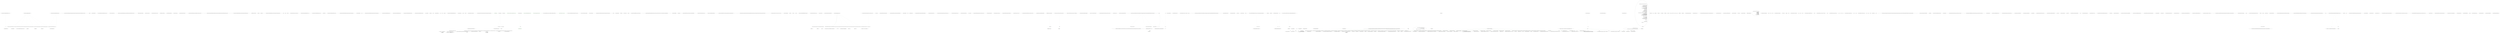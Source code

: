 digraph  {
n56 [label="QuantConnect.Algorithm.Framework.Alphas.Analysis.InsightAnalysisContext", span=""];
n0 [cluster="QuantConnect.Algorithm.Framework.Alphas.Analysis.InsightAnalysisContext.InsightAnalysisContext(QuantConnect.Algorithm.Framework.Alphas.Insight, QuantConnect.Algorithm.Framework.Alphas.Analysis.SecurityValues, System.TimeSpan)", label="Entry QuantConnect.Algorithm.Framework.Alphas.Analysis.InsightAnalysisContext.InsightAnalysisContext(QuantConnect.Algorithm.Framework.Alphas.Insight, QuantConnect.Algorithm.Framework.Alphas.Analysis.SecurityValues, System.TimeSpan)", span="93-93"];
n1 [cluster="QuantConnect.Algorithm.Framework.Alphas.Analysis.InsightAnalysisContext.InsightAnalysisContext(QuantConnect.Algorithm.Framework.Alphas.Insight, QuantConnect.Algorithm.Framework.Alphas.Analysis.SecurityValues, System.TimeSpan)", label="Insight = insight", span="95-95"];
n3 [cluster="QuantConnect.Algorithm.Framework.Alphas.Analysis.InsightAnalysisContext.InsightAnalysisContext(QuantConnect.Algorithm.Framework.Alphas.Insight, QuantConnect.Algorithm.Framework.Alphas.Analysis.SecurityValues, System.TimeSpan)", label="CurrentValues = InitialValues = initialValues", span="98-98"];
n6 [cluster="QuantConnect.Algorithm.Framework.Alphas.Analysis.InsightAnalysisContext.InsightAnalysisContext(QuantConnect.Algorithm.Framework.Alphas.Insight, QuantConnect.Algorithm.Framework.Alphas.Analysis.SecurityValues, System.TimeSpan)", label="var barSize = Time.Max(analysisPeriod.ToHigherResolutionEquivalent(false).ToTimeSpan(), Time.OneMinute)", span="104-104"];
n7 [cluster="QuantConnect.Algorithm.Framework.Alphas.Analysis.InsightAnalysisContext.InsightAnalysisContext(QuantConnect.Algorithm.Framework.Alphas.Insight, QuantConnect.Algorithm.Framework.Alphas.Analysis.SecurityValues, System.TimeSpan)", label="var barCount = (int)(insight.Period.Ticks / barSize.Ticks)", span="105-105"];
n8 [cluster="QuantConnect.Algorithm.Framework.Alphas.Analysis.InsightAnalysisContext.InsightAnalysisContext(QuantConnect.Algorithm.Framework.Alphas.Insight, QuantConnect.Algorithm.Framework.Alphas.Analysis.SecurityValues, System.TimeSpan)", label="AnalysisEndTimeUtc = Time.GetEndTimeForTradeBars(initialValues.ExchangeHours, insight.CloseTimeUtc, analysisPeriod.ToHigherResolutionEquivalent(false).ToTimeSpan(), barCount, false)", span="106-106"];
n9 [cluster="QuantConnect.Algorithm.Framework.Alphas.Analysis.InsightAnalysisContext.InsightAnalysisContext(QuantConnect.Algorithm.Framework.Alphas.Insight, QuantConnect.Algorithm.Framework.Alphas.Analysis.SecurityValues, System.TimeSpan)", label="_analysisPeriod = AnalysisEndTimeUtc - initialValues.TimeUtc", span="107-107"];
n2 [cluster="QuantConnect.Algorithm.Framework.Alphas.Analysis.InsightAnalysisContext.InsightAnalysisContext(QuantConnect.Algorithm.Framework.Alphas.Insight, QuantConnect.Algorithm.Framework.Alphas.Analysis.SecurityValues, System.TimeSpan)", label="_contextStorage = new Dictionary<string, object>()", span="96-96"];
n11 [cluster="System.Collections.Generic.Dictionary<TKey, TValue>.Dictionary()", label="Entry System.Collections.Generic.Dictionary<TKey, TValue>.Dictionary()", span="0-0"];
n4 [cluster="QuantConnect.Algorithm.Framework.Alphas.Analysis.InsightAnalysisContext.InsightAnalysisContext(QuantConnect.Algorithm.Framework.Alphas.Insight, QuantConnect.Algorithm.Framework.Alphas.Analysis.SecurityValues, System.TimeSpan)", label="_previousEvaluationTimeUtc = CurrentValues.TimeUtc", span="100-100"];
n12 [cluster="System.TimeSpan.ToHigherResolutionEquivalent(bool)", label="Entry System.TimeSpan.ToHigherResolutionEquivalent(bool)", span="752-752"];
n13 [cluster="QuantConnect.Resolution.ToTimeSpan()", label="Entry QuantConnect.Resolution.ToTimeSpan()", span="724-724"];
n14 [cluster="QuantConnect.Time.Max(System.TimeSpan, System.TimeSpan)", label="Entry QuantConnect.Time.Max(System.TimeSpan, System.TimeSpan)", span="195-195"];
n15 [cluster="QuantConnect.Time.GetEndTimeForTradeBars(QuantConnect.Securities.SecurityExchangeHours, System.DateTime, System.TimeSpan, int, bool)", label="Entry QuantConnect.Time.GetEndTimeForTradeBars(QuantConnect.Securities.SecurityExchangeHours, System.DateTime, System.TimeSpan, int, bool)", span="469-469"];
n10 [cluster="QuantConnect.Algorithm.Framework.Alphas.Analysis.InsightAnalysisContext.InsightAnalysisContext(QuantConnect.Algorithm.Framework.Alphas.Insight, QuantConnect.Algorithm.Framework.Alphas.Analysis.SecurityValues, System.TimeSpan)", label="Exit QuantConnect.Algorithm.Framework.Alphas.Analysis.InsightAnalysisContext.InsightAnalysisContext(QuantConnect.Algorithm.Framework.Alphas.Insight, QuantConnect.Algorithm.Framework.Alphas.Analysis.SecurityValues, System.TimeSpan)", span="93-93"];
n16 [cluster="QuantConnect.Algorithm.Framework.Alphas.Analysis.InsightAnalysisContext.SetCurrentValues(QuantConnect.Algorithm.Framework.Alphas.Analysis.SecurityValues)", label="Entry QuantConnect.Algorithm.Framework.Alphas.Analysis.InsightAnalysisContext.SetCurrentValues(QuantConnect.Algorithm.Framework.Alphas.Analysis.SecurityValues)", span="113-113"];
n17 [cluster="QuantConnect.Algorithm.Framework.Alphas.Analysis.InsightAnalysisContext.SetCurrentValues(QuantConnect.Algorithm.Framework.Alphas.Analysis.SecurityValues)", label="_previousEvaluationTimeUtc = CurrentValues.TimeUtc", span="115-115"];
n20 [cluster="QuantConnect.Algorithm.Framework.Alphas.Analysis.InsightAnalysisContext.SetCurrentValues(QuantConnect.Algorithm.Framework.Alphas.Analysis.SecurityValues)", label="CurrentValues = values", span="122-122"];
n19 [cluster="QuantConnect.Algorithm.Framework.Alphas.Analysis.InsightAnalysisContext.SetCurrentValues(QuantConnect.Algorithm.Framework.Alphas.Analysis.SecurityValues)", label="InsightPeriodClosed = true", span="119-119"];
n21 [cluster="QuantConnect.Algorithm.Framework.Alphas.Analysis.InsightAnalysisContext.SetCurrentValues(QuantConnect.Algorithm.Framework.Alphas.Analysis.SecurityValues)", label="Exit QuantConnect.Algorithm.Framework.Alphas.Analysis.InsightAnalysisContext.SetCurrentValues(QuantConnect.Algorithm.Framework.Alphas.Analysis.SecurityValues)", span="113-113"];
n22 [cluster="QuantConnect.Algorithm.Framework.Alphas.Analysis.InsightAnalysisContext.Get<T>(string)", label="Entry QuantConnect.Algorithm.Framework.Alphas.Analysis.InsightAnalysisContext.Get<T>(string)", span="132-132"];
n23 [cluster="QuantConnect.Algorithm.Framework.Alphas.Analysis.InsightAnalysisContext.Get<T>(string)", label="object value", span="134-134"];
n24 [cluster="QuantConnect.Algorithm.Framework.Alphas.Analysis.InsightAnalysisContext.Get<T>(string)", label="_contextStorage.TryGetValue(key, out value)", span="135-135"];
n25 [cluster="QuantConnect.Algorithm.Framework.Alphas.Analysis.InsightAnalysisContext.Get<T>(string)", label="return (T)value;", span="137-137"];
n26 [cluster="QuantConnect.Algorithm.Framework.Alphas.Analysis.InsightAnalysisContext.Get<T>(string)", label="return default(T);", span="140-140"];
n28 [cluster="System.Collections.Generic.Dictionary<TKey, TValue>.TryGetValue(TKey, out TValue)", label="Entry System.Collections.Generic.Dictionary<TKey, TValue>.TryGetValue(TKey, out TValue)", span="0-0"];
n27 [cluster="QuantConnect.Algorithm.Framework.Alphas.Analysis.InsightAnalysisContext.Get<T>(string)", label="Exit QuantConnect.Algorithm.Framework.Alphas.Analysis.InsightAnalysisContext.Get<T>(string)", span="132-132"];
n29 [cluster="QuantConnect.Algorithm.Framework.Alphas.Analysis.InsightAnalysisContext.Set(string, object)", label="Entry QuantConnect.Algorithm.Framework.Alphas.Analysis.InsightAnalysisContext.Set(string, object)", span="148-148"];
n30 [cluster="QuantConnect.Algorithm.Framework.Alphas.Analysis.InsightAnalysisContext.Set(string, object)", label="_contextStorage[key] = value", span="150-150"];
n31 [cluster="QuantConnect.Algorithm.Framework.Alphas.Analysis.InsightAnalysisContext.Set(string, object)", label="Exit QuantConnect.Algorithm.Framework.Alphas.Analysis.InsightAnalysisContext.Set(string, object)", span="148-148"];
n32 [cluster="QuantConnect.Algorithm.Framework.Alphas.Analysis.InsightAnalysisContext.ShouldAnalyze(QuantConnect.Algorithm.Framework.Alphas.InsightScoreType)", label="Entry QuantConnect.Algorithm.Framework.Alphas.Analysis.InsightAnalysisContext.ShouldAnalyze(QuantConnect.Algorithm.Framework.Alphas.InsightScoreType)", span="158-158"];
n33 [cluster="QuantConnect.Algorithm.Framework.Alphas.Analysis.InsightAnalysisContext.ShouldAnalyze(QuantConnect.Algorithm.Framework.Alphas.InsightScoreType)", label="scoreType == InsightScoreType.Magnitude", span="160-160"];
n34 [cluster="QuantConnect.Algorithm.Framework.Alphas.Analysis.InsightAnalysisContext.ShouldAnalyze(QuantConnect.Algorithm.Framework.Alphas.InsightScoreType)", label="return Insight.Magnitude.HasValue;", span="162-162"];
n35 [cluster="QuantConnect.Algorithm.Framework.Alphas.Analysis.InsightAnalysisContext.ShouldAnalyze(QuantConnect.Algorithm.Framework.Alphas.InsightScoreType)", label="return true;", span="165-165"];
n36 [cluster="QuantConnect.Algorithm.Framework.Alphas.Analysis.InsightAnalysisContext.ShouldAnalyze(QuantConnect.Algorithm.Framework.Alphas.InsightScoreType)", label="Exit QuantConnect.Algorithm.Framework.Alphas.Analysis.InsightAnalysisContext.ShouldAnalyze(QuantConnect.Algorithm.Framework.Alphas.InsightScoreType)", span="158-158"];
n37 [cluster="QuantConnect.Algorithm.Framework.Alphas.Analysis.InsightAnalysisContext.ToString()", label="Entry QuantConnect.Algorithm.Framework.Alphas.Analysis.InsightAnalysisContext.ToString()", span="171-171"];
n38 [cluster="QuantConnect.Algorithm.Framework.Alphas.Analysis.InsightAnalysisContext.ToString()", label="return $''{Insight.Id}: {Insight.GeneratedTimeUtc}/{Insight.CloseTimeUtc} -- {Insight.Score}'';", span="173-173"];
n39 [cluster="QuantConnect.Algorithm.Framework.Alphas.Analysis.InsightAnalysisContext.ToString()", label="Exit QuantConnect.Algorithm.Framework.Alphas.Analysis.InsightAnalysisContext.ToString()", span="171-171"];
n40 [cluster="QuantConnect.Algorithm.Framework.Alphas.Analysis.InsightAnalysisContext.GetHashCode()", label="Entry QuantConnect.Algorithm.Framework.Alphas.Analysis.InsightAnalysisContext.GetHashCode()", span="179-179"];
n41 [cluster="QuantConnect.Algorithm.Framework.Alphas.Analysis.InsightAnalysisContext.GetHashCode()", label="return Id.GetHashCode();", span="181-181"];
n42 [cluster="QuantConnect.Algorithm.Framework.Alphas.Analysis.InsightAnalysisContext.GetHashCode()", label="Exit QuantConnect.Algorithm.Framework.Alphas.Analysis.InsightAnalysisContext.GetHashCode()", span="179-179"];
n43 [cluster="System.Guid.GetHashCode()", label="Entry System.Guid.GetHashCode()", span="0-0"];
n44 [cluster="QuantConnect.Algorithm.Framework.Alphas.Analysis.InsightAnalysisContext.Equals(object)", label="Entry QuantConnect.Algorithm.Framework.Alphas.Analysis.InsightAnalysisContext.Equals(object)", span="188-188"];
n45 [cluster="QuantConnect.Algorithm.Framework.Alphas.Analysis.InsightAnalysisContext.Equals(object)", label="ReferenceEquals(null, obj)", span="190-190"];
n47 [cluster="QuantConnect.Algorithm.Framework.Alphas.Analysis.InsightAnalysisContext.Equals(object)", label="ReferenceEquals(this, obj)", span="191-191"];
n49 [cluster="QuantConnect.Algorithm.Framework.Alphas.Analysis.InsightAnalysisContext.Equals(object)", label="obj.GetType() != GetType()", span="192-192"];
n51 [cluster="QuantConnect.Algorithm.Framework.Alphas.Analysis.InsightAnalysisContext.Equals(object)", label="return Id.Equals(((InsightAnalysisContext)obj).Id);", span="193-193"];
n46 [cluster="QuantConnect.Algorithm.Framework.Alphas.Analysis.InsightAnalysisContext.Equals(object)", label="return false;", span="190-190"];
n53 [cluster="object.ReferenceEquals(object, object)", label="Entry object.ReferenceEquals(object, object)", span="0-0"];
n48 [cluster="QuantConnect.Algorithm.Framework.Alphas.Analysis.InsightAnalysisContext.Equals(object)", label="return true;", span="191-191"];
n50 [cluster="QuantConnect.Algorithm.Framework.Alphas.Analysis.InsightAnalysisContext.Equals(object)", label="return false;", span="192-192"];
n54 [cluster="object.GetType()", label="Entry object.GetType()", span="0-0"];
n52 [cluster="QuantConnect.Algorithm.Framework.Alphas.Analysis.InsightAnalysisContext.Equals(object)", label="Exit QuantConnect.Algorithm.Framework.Alphas.Analysis.InsightAnalysisContext.Equals(object)", span="188-188"];
n55 [cluster="System.Guid.Equals(System.Guid)", label="Entry System.Guid.Equals(System.Guid)", span="0-0"];
m0_15 [cluster="Unk.Where", file="ManualUniverseSelectionModel.cs", label="Entry Unk.Where", span=""];
m0_16 [cluster="Unk.ToList", file="ManualUniverseSelectionModel.cs", label="Entry Unk.ToList", span=""];
m0_17 [cluster="QuantConnect.SymbolCache.Set(string, QuantConnect.Symbol)", file="ManualUniverseSelectionModel.cs", label="Entry QuantConnect.SymbolCache.Set(string, QuantConnect.Symbol)", span="36-36"];
m0_22 [cluster="QuantConnect.Algorithm.Framework.Selection.ManualUniverseSelectionModel.CreateUniverses(QuantConnect.Algorithm.Framework.QCAlgorithmFramework)", file="ManualUniverseSelectionModel.cs", label="Entry QuantConnect.Algorithm.Framework.Selection.ManualUniverseSelectionModel.CreateUniverses(QuantConnect.Algorithm.Framework.QCAlgorithmFramework)", span="86-86"];
m0_28 [cluster="QuantConnect.Algorithm.Framework.Selection.ManualUniverseSelectionModel.CreateUniverses(QuantConnect.Algorithm.Framework.QCAlgorithmFramework)", color=green, community=0, file="ManualUniverseSelectionModel.cs", label="MarketHoursDatabase.Entry entry", prediction=0, span="97-97"];
m0_27 [cluster="QuantConnect.Algorithm.Framework.Selection.ManualUniverseSelectionModel.CreateUniverses(QuantConnect.Algorithm.Framework.QCAlgorithmFramework)", file="ManualUniverseSelectionModel.cs", label="_symbols.GroupBy(s => new { s.ID.Market, s.SecurityType })", span="95-95"];
m0_29 [cluster="QuantConnect.Algorithm.Framework.Selection.ManualUniverseSelectionModel.CreateUniverses(QuantConnect.Algorithm.Framework.QCAlgorithmFramework)", file="ManualUniverseSelectionModel.cs", label="var market = grp.Key.Market", span="99-99"];
m0_35 [cluster="QuantConnect.Algorithm.Framework.Selection.ManualUniverseSelectionModel.CreateUniverses(QuantConnect.Algorithm.Framework.QCAlgorithmFramework)", color=green, community=0, file="ManualUniverseSelectionModel.cs", label="entry = MarketHours.SetEntry(market, symbolString, securityType, alwaysOpen, TimeZones.NewYork)", prediction=1, span="109-109"];
m0_30 [cluster="QuantConnect.Algorithm.Framework.Selection.ManualUniverseSelectionModel.CreateUniverses(QuantConnect.Algorithm.Framework.QCAlgorithmFramework)", file="ManualUniverseSelectionModel.cs", label="var securityType = grp.Key.SecurityType", span="100-100"];
m0_33 [cluster="QuantConnect.Algorithm.Framework.Selection.ManualUniverseSelectionModel.CreateUniverses(QuantConnect.Algorithm.Framework.QCAlgorithmFramework)", color=green, community=0, file="ManualUniverseSelectionModel.cs", label="var symbolString = MarketHoursDatabase.GetDatabaseSymbolKey(universeSymbol)", prediction=2, span="107-107"];
m0_34 [cluster="QuantConnect.Algorithm.Framework.Selection.ManualUniverseSelectionModel.CreateUniverses(QuantConnect.Algorithm.Framework.QCAlgorithmFramework)", color=green, community=0, file="ManualUniverseSelectionModel.cs", label="var alwaysOpen = SecurityExchangeHours.AlwaysOpen(TimeZones.NewYork)", prediction=3, span="108-108"];
m0_37 [cluster="QuantConnect.Algorithm.Framework.Selection.ManualUniverseSelectionModel.CreateUniverses(QuantConnect.Algorithm.Framework.QCAlgorithmFramework)", file="ManualUniverseSelectionModel.cs", label="var config = new SubscriptionDataConfig(type, universeSymbol, resolution, entry.DataTimeZone, entry.ExchangeHours.TimeZone, false, false, true)", span="116-116"];
m0_36 [cluster="QuantConnect.Algorithm.Framework.Selection.ManualUniverseSelectionModel.CreateUniverses(QuantConnect.Algorithm.Framework.QCAlgorithmFramework)", color=green, community=0, file="ManualUniverseSelectionModel.cs", label="entry = MarketHours.GetEntry(market, (string) null, securityType)", prediction=4, span="113-113"];
m0_32 [cluster="QuantConnect.Algorithm.Framework.Selection.ManualUniverseSelectionModel.CreateUniverses(QuantConnect.Algorithm.Framework.QCAlgorithmFramework)", color=green, community=0, file="ManualUniverseSelectionModel.cs", label="securityType == SecurityType.Base", prediction=5, span="102-102"];
m0_31 [cluster="QuantConnect.Algorithm.Framework.Selection.ManualUniverseSelectionModel.CreateUniverses(QuantConnect.Algorithm.Framework.QCAlgorithmFramework)", file="ManualUniverseSelectionModel.cs", label="var universeSymbol = Symbol.Create($''manual-portfolio-selection-model-{securityType}-{market}'', securityType, market)", span="101-101"];
m0_38 [cluster="QuantConnect.Algorithm.Framework.Selection.ManualUniverseSelectionModel.CreateUniverses(QuantConnect.Algorithm.Framework.QCAlgorithmFramework)", file="ManualUniverseSelectionModel.cs", label="yield return new ManualUniverse(config, universeSettings, securityInitializer, grp);", span="117-117"];
m0_26 [cluster="QuantConnect.Algorithm.Framework.Selection.ManualUniverseSelectionModel.CreateUniverses(QuantConnect.Algorithm.Framework.QCAlgorithmFramework)", file="ManualUniverseSelectionModel.cs", label="var type = resolution == Resolution.Tick ? typeof(Tick) : typeof(TradeBar)", span="92-92"];
m0_25 [cluster="QuantConnect.Algorithm.Framework.Selection.ManualUniverseSelectionModel.CreateUniverses(QuantConnect.Algorithm.Framework.QCAlgorithmFramework)", file="ManualUniverseSelectionModel.cs", label="var resolution = universeSettings.Resolution", span="91-91"];
m0_23 [cluster="QuantConnect.Algorithm.Framework.Selection.ManualUniverseSelectionModel.CreateUniverses(QuantConnect.Algorithm.Framework.QCAlgorithmFramework)", file="ManualUniverseSelectionModel.cs", label="var universeSettings = _universeSettings ?? algorithm.UniverseSettings", span="88-88"];
m0_24 [cluster="QuantConnect.Algorithm.Framework.Selection.ManualUniverseSelectionModel.CreateUniverses(QuantConnect.Algorithm.Framework.QCAlgorithmFramework)", file="ManualUniverseSelectionModel.cs", label="var securityInitializer = _securityInitializer ?? algorithm.SecurityInitializer", span="89-89"];
m0_39 [cluster="QuantConnect.Algorithm.Framework.Selection.ManualUniverseSelectionModel.CreateUniverses(QuantConnect.Algorithm.Framework.QCAlgorithmFramework)", file="ManualUniverseSelectionModel.cs", label="Exit QuantConnect.Algorithm.Framework.Selection.ManualUniverseSelectionModel.CreateUniverses(QuantConnect.Algorithm.Framework.QCAlgorithmFramework)", span="86-86"];
m0_14 [cluster="Unk.Order", file="ManualUniverseSelectionModel.cs", label="Entry Unk.Order", span=""];
m0_21 [cluster="QuantConnect.Symbol.IsCanonical()", file="ManualUniverseSelectionModel.cs", label="Entry QuantConnect.Symbol.IsCanonical()", span="168-168"];
m0_18 [cluster="Unk.ToShortDateString", file="ManualUniverseSelectionModel.cs", label="Entry Unk.ToShortDateString", span=""];
m0_48 [cluster="lambda expression", file="ManualUniverseSelectionModel.cs", label="Entry lambda expression", span="95-95"];
m0_50 [cluster="lambda expression", file="ManualUniverseSelectionModel.cs", label="Exit lambda expression", span="95-95"];
m0_49 [cluster="lambda expression", file="ManualUniverseSelectionModel.cs", label="new { s.ID.Market, s.SecurityType }", span="95-95"];
m0_19 [cluster="Unk.Debug", file="ManualUniverseSelectionModel.cs", label="Entry Unk.Debug", span=""];
m0_20 [cluster="lambda expression", file="ManualUniverseSelectionModel.cs", label="QuantConnect.TestOnEndOfDay", span=""];
m0_45 [cluster="QuantConnect.Securities.MarketHoursDatabase.GetEntry(string, string, QuantConnect.SecurityType)", file="ManualUniverseSelectionModel.cs", label="Entry QuantConnect.Securities.MarketHoursDatabase.GetEntry(string, string, QuantConnect.SecurityType)", span="175-175"];
m0_46 [cluster="QuantConnect.Data.SubscriptionDataConfig.SubscriptionDataConfig(System.Type, QuantConnect.Symbol, QuantConnect.Resolution, DateTimeZone, DateTimeZone, bool, bool, bool, bool, QuantConnect.TickType?, bool, QuantConnect.DataNormalizationMode)", file="ManualUniverseSelectionModel.cs", label="Entry QuantConnect.Data.SubscriptionDataConfig.SubscriptionDataConfig(System.Type, QuantConnect.Symbol, QuantConnect.Resolution, DateTimeZone, DateTimeZone, bool, bool, bool, bool, QuantConnect.TickType?, bool, QuantConnect.DataNormalizationMode)", span="157-157"];
m0_6 [cluster="QuantConnect.Algorithm.Framework.Selection.ManualUniverseSelectionModel.ManualUniverseSelectionModel(System.Collections.Generic.IEnumerable<QuantConnect.Symbol>, QuantConnect.Data.UniverseSelection.UniverseSettings, QuantConnect.Securities.ISecurityInitializer)", file="ManualUniverseSelectionModel.cs", label="throw new ArgumentNullException(nameof(symbols));", span="68-68"];
m0_4 [cluster="QuantConnect.TestOnEndOfDay.Initialize()", file="ManualUniverseSelectionModel.cs", label="AddSecurity(SecurityType.Equity, symbol, Resolution.Minute)", span="34-34"];
m0_7 [cluster="Unk.SetEndDate", file="ManualUniverseSelectionModel.cs", label="Entry Unk.SetEndDate", span=""];
m0_8 [cluster="Unk.SetCash", file="ManualUniverseSelectionModel.cs", label="Entry Unk.SetCash", span=""];
m0_9 [cluster="Unk.AddSecurity", file="ManualUniverseSelectionModel.cs", label="Entry Unk.AddSecurity", span=""];
m0_10 [cluster="QuantConnect.TestOnEndOfDay.OnTradeBar(System.Collections.Generic.Dictionary<string, QuantConnect.Data.Market.TradeBar>)", file="ManualUniverseSelectionModel.cs", label="Entry QuantConnect.TestOnEndOfDay.OnTradeBar(System.Collections.Generic.Dictionary<string, QuantConnect.Data.Market.TradeBar>)", span="37-37"];
m0_5 [cluster="QuantConnect.TestOnEndOfDay.Initialize()", file="ManualUniverseSelectionModel.cs", label="Exit QuantConnect.TestOnEndOfDay.Initialize()", span="29-29"];
m0_11 [cluster="QuantConnect.TestOnEndOfDay.OnTradeBar(System.Collections.Generic.Dictionary<string, QuantConnect.Data.Market.TradeBar>)", file="ManualUniverseSelectionModel.cs", label="Portfolio.HoldStock == false", span="39-39"];
m0_12 [cluster="QuantConnect.TestOnEndOfDay.OnTradeBar(System.Collections.Generic.Dictionary<string, QuantConnect.Data.Market.TradeBar>)", file="ManualUniverseSelectionModel.cs", label="Order(symbol, 50)", span="41-41"];
m0_13 [cluster="QuantConnect.TestOnEndOfDay.OnTradeBar(System.Collections.Generic.Dictionary<string, QuantConnect.Data.Market.TradeBar>)", file="ManualUniverseSelectionModel.cs", label="Exit QuantConnect.TestOnEndOfDay.OnTradeBar(System.Collections.Generic.Dictionary<string, QuantConnect.Data.Market.TradeBar>)", span="37-37"];
m0_41 [cluster="QuantConnect.Symbol.Create(string, QuantConnect.SecurityType, string, string)", file="ManualUniverseSelectionModel.cs", label="Entry QuantConnect.Symbol.Create(string, QuantConnect.SecurityType, string, string)", span="45-45"];
m0_43 [cluster="QuantConnect.Securities.SecurityExchangeHours.AlwaysOpen(DateTimeZone)", file="ManualUniverseSelectionModel.cs", label="Entry QuantConnect.Securities.SecurityExchangeHours.AlwaysOpen(DateTimeZone)", span="82-82"];
m0_44 [cluster="QuantConnect.Securities.MarketHoursDatabase.SetEntry(string, string, QuantConnect.SecurityType, QuantConnect.Securities.SecurityExchangeHours, DateTimeZone)", file="ManualUniverseSelectionModel.cs", label="Entry QuantConnect.Securities.MarketHoursDatabase.SetEntry(string, string, QuantConnect.SecurityType, QuantConnect.Securities.SecurityExchangeHours, DateTimeZone)", span="144-144"];
m0_47 [cluster="QuantConnect.Algorithm.Framework.Selection.ManualUniverse.ManualUniverse(QuantConnect.Data.SubscriptionDataConfig, QuantConnect.Data.UniverseSelection.UniverseSettings, QuantConnect.Securities.ISecurityInitializer, System.Collections.Generic.IEnumerable<QuantConnect.Symbol>)", file="ManualUniverseSelectionModel.cs", label="Entry QuantConnect.Algorithm.Framework.Selection.ManualUniverse.ManualUniverse(QuantConnect.Data.SubscriptionDataConfig, QuantConnect.Data.UniverseSelection.UniverseSettings, QuantConnect.Securities.ISecurityInitializer, System.Collections.Generic.IEnumerable<QuantConnect.Symbol>)", span="30-30"];
m0_40 [cluster="System.Collections.Generic.IEnumerable<TSource>.GroupBy<TSource, TKey>(System.Func<TSource, TKey>)", file="ManualUniverseSelectionModel.cs", label="Entry System.Collections.Generic.IEnumerable<TSource>.GroupBy<TSource, TKey>(System.Func<TSource, TKey>)", span="0-0"];
m0_0 [cluster="QuantConnect.TestOnEndOfDay.Initialize()", file="ManualUniverseSelectionModel.cs", label="Entry QuantConnect.TestOnEndOfDay.Initialize()", span="29-29"];
m0_1 [cluster="QuantConnect.TestOnEndOfDay.Initialize()", file="ManualUniverseSelectionModel.cs", label="SetStartDate(2013, 1, 1)", span="31-31"];
m0_2 [cluster="QuantConnect.TestOnEndOfDay.Initialize()", file="ManualUniverseSelectionModel.cs", label="SetEndDate(2014, 1, 1)", span="32-32"];
m0_3 [cluster="QuantConnect.TestOnEndOfDay.Initialize()", file="ManualUniverseSelectionModel.cs", label="SetCash(30000)", span="33-33"];
m0_42 [cluster="QuantConnect.Securities.MarketHoursDatabase.GetDatabaseSymbolKey(QuantConnect.Symbol)", file="ManualUniverseSelectionModel.cs", label="Entry QuantConnect.Securities.MarketHoursDatabase.GetDatabaseSymbolKey(QuantConnect.Symbol)", span="212-212"];
m0_51 [file="ManualUniverseSelectionModel.cs", label="QuantConnect.Algorithm.Framework.Selection.ManualUniverseSelectionModel", span=""];
m1_20 [cluster="QuantConnect.Algorithm.QCAlgorithm.MarketOnOpen(string, int, string)", file="RegressionTests.cs", label="Entry QuantConnect.Algorithm.QCAlgorithm.MarketOnOpen(string, int, string)", span="233-233"];
m1_26 [cluster="System.Console.WriteLine(string)", file="RegressionTests.cs", label="Entry System.Console.WriteLine(string)", span="0-0"];
m1_0 [cluster="QuantConnect.Algorithm.Examples.MarketOnOpenOnCloseAlgorithm.Initialize()", file="RegressionTests.cs", label="Entry QuantConnect.Algorithm.Examples.MarketOnOpenOnCloseAlgorithm.Initialize()", span="33-33"];
m1_1 [cluster="QuantConnect.Algorithm.Examples.MarketOnOpenOnCloseAlgorithm.Initialize()", file="RegressionTests.cs", label="SetStartDate(2013, 10, 07)", span="35-35"];
m1_2 [cluster="QuantConnect.Algorithm.Examples.MarketOnOpenOnCloseAlgorithm.Initialize()", file="RegressionTests.cs", label="SetEndDate(2013, 10, 11)", span="36-36"];
m1_3 [cluster="QuantConnect.Algorithm.Examples.MarketOnOpenOnCloseAlgorithm.Initialize()", file="RegressionTests.cs", label="SetCash(100000)", span="37-37"];
m1_4 [cluster="QuantConnect.Algorithm.Examples.MarketOnOpenOnCloseAlgorithm.Initialize()", file="RegressionTests.cs", label="AddSecurity(SecurityType.Equity, ''SPY'', Resolution.Second, fillDataForward: true, extendedMarketHours: true)", span="39-39"];
m1_5 [cluster="QuantConnect.Algorithm.Examples.MarketOnOpenOnCloseAlgorithm.Initialize()", file="RegressionTests.cs", label="security = Securities[''SPY'']", span="41-41"];
m1_6 [cluster="QuantConnect.Algorithm.Examples.MarketOnOpenOnCloseAlgorithm.Initialize()", file="RegressionTests.cs", label="Exit QuantConnect.Algorithm.Examples.MarketOnOpenOnCloseAlgorithm.Initialize()", span="33-33"];
m1_11 [cluster="QuantConnect.Algorithm.Examples.MarketOnOpenOnCloseAlgorithm.OnData(QuantConnect.Data.Market.TradeBars)", file="RegressionTests.cs", label="Entry QuantConnect.Algorithm.Examples.MarketOnOpenOnCloseAlgorithm.OnData(QuantConnect.Data.Market.TradeBars)", span="50-50"];
m1_12 [cluster="QuantConnect.Algorithm.Examples.MarketOnOpenOnCloseAlgorithm.OnData(QuantConnect.Data.Market.TradeBars)", file="RegressionTests.cs", label="Time.Date != last.Date", span="52-52"];
m1_13 [cluster="QuantConnect.Algorithm.Examples.MarketOnOpenOnCloseAlgorithm.OnData(QuantConnect.Data.Market.TradeBars)", file="RegressionTests.cs", label="submittedMarketOnCloseToday = false", span="54-54"];
m1_16 [cluster="QuantConnect.Algorithm.Examples.MarketOnOpenOnCloseAlgorithm.OnData(QuantConnect.Data.Market.TradeBars)", file="RegressionTests.cs", label="!submittedMarketOnCloseToday && security.Exchange.ExchangeOpen", span="58-58"];
m1_14 [cluster="QuantConnect.Algorithm.Examples.MarketOnOpenOnCloseAlgorithm.OnData(QuantConnect.Data.Market.TradeBars)", file="RegressionTests.cs", label="MarketOnOpen(''SPY'', 100)", span="55-55"];
m1_15 [cluster="QuantConnect.Algorithm.Examples.MarketOnOpenOnCloseAlgorithm.OnData(QuantConnect.Data.Market.TradeBars)", file="RegressionTests.cs", label="last = Time", span="56-56"];
m1_17 [cluster="QuantConnect.Algorithm.Examples.MarketOnOpenOnCloseAlgorithm.OnData(QuantConnect.Data.Market.TradeBars)", file="RegressionTests.cs", label="submittedMarketOnCloseToday = true", span="60-60"];
m1_18 [cluster="QuantConnect.Algorithm.Examples.MarketOnOpenOnCloseAlgorithm.OnData(QuantConnect.Data.Market.TradeBars)", file="RegressionTests.cs", label="MarketOnClose(''SPY'', -100)", span="61-61"];
m1_19 [cluster="QuantConnect.Algorithm.Examples.MarketOnOpenOnCloseAlgorithm.OnData(QuantConnect.Data.Market.TradeBars)", file="RegressionTests.cs", label="Exit QuantConnect.Algorithm.Examples.MarketOnOpenOnCloseAlgorithm.OnData(QuantConnect.Data.Market.TradeBars)", span="50-50"];
m1_8 [cluster="QuantConnect.Algorithm.QCAlgorithm.SetEndDate(int, int, int)", file="RegressionTests.cs", label="Entry QuantConnect.Algorithm.QCAlgorithm.SetEndDate(int, int, int)", span="563-563"];
m1_10 [cluster="QuantConnect.Algorithm.QCAlgorithm.AddSecurity(QuantConnect.SecurityType, string, QuantConnect.Resolution, bool, bool)", file="RegressionTests.cs", label="Entry QuantConnect.Algorithm.QCAlgorithm.AddSecurity(QuantConnect.SecurityType, string, QuantConnect.Resolution, bool, bool)", span="718-718"];
m1_21 [cluster="QuantConnect.Algorithm.QCAlgorithm.MarketOnClose(string, int, string)", file="RegressionTests.cs", label="Entry QuantConnect.Algorithm.QCAlgorithm.MarketOnClose(string, int, string)", span="254-254"];
m1_7 [cluster="QuantConnect.Algorithm.QCAlgorithm.SetStartDate(int, int, int)", file="RegressionTests.cs", label="Entry QuantConnect.Algorithm.QCAlgorithm.SetStartDate(int, int, int)", span="538-538"];
m1_22 [cluster="QuantConnect.Algorithm.Examples.MarketOnOpenOnCloseAlgorithm.OnOrderEvent(QuantConnect.Orders.OrderEvent)", file="RegressionTests.cs", label="Entry QuantConnect.Algorithm.Examples.MarketOnOpenOnCloseAlgorithm.OnOrderEvent(QuantConnect.Orders.OrderEvent)", span="65-65"];
m1_23 [cluster="QuantConnect.Algorithm.Examples.MarketOnOpenOnCloseAlgorithm.OnOrderEvent(QuantConnect.Orders.OrderEvent)", file="RegressionTests.cs", label="var order = Orders[fill.OrderId]", span="67-67"];
m1_24 [cluster="QuantConnect.Algorithm.Examples.MarketOnOpenOnCloseAlgorithm.OnOrderEvent(QuantConnect.Orders.OrderEvent)", file="RegressionTests.cs", label="Console.WriteLine(Time + '' - '' + order.Type + '' - ORDER EVENT:: '' + fill)", span="68-68"];
m1_25 [cluster="QuantConnect.Algorithm.Examples.MarketOnOpenOnCloseAlgorithm.OnOrderEvent(QuantConnect.Orders.OrderEvent)", file="RegressionTests.cs", label="Exit QuantConnect.Algorithm.Examples.MarketOnOpenOnCloseAlgorithm.OnOrderEvent(QuantConnect.Orders.OrderEvent)", span="65-65"];
m1_9 [cluster="QuantConnect.Algorithm.QCAlgorithm.SetCash(int)", file="RegressionTests.cs", label="Entry QuantConnect.Algorithm.QCAlgorithm.SetCash(int)", span="487-487"];
m1_27 [file="RegressionTests.cs", label="QuantConnect.Algorithm.Examples.MarketOnOpenOnCloseAlgorithm", span=""];
m2_122 [cluster="QuantConnect.Logging.Log.Error(System.Exception, string, bool)", file="SerializedInsight.cs", label="Entry QuantConnect.Logging.Log.Error(System.Exception, string, bool)", span="98-98"];
m2_173 [cluster="QuantConnect.Lean.Engine.DataFeeds.LiveOptionChainProvider.LiveOptionChainProvider()", file="SerializedInsight.cs", label="Entry QuantConnect.Lean.Engine.DataFeeds.LiveOptionChainProvider.LiveOptionChainProvider()", span="27-27"];
m2_35 [cluster="QuantConnect.Util.Composer.Single<T>(System.Func<T, bool>)", file="SerializedInsight.cs", label="Entry QuantConnect.Util.Composer.Single<T>(System.Func<T, bool>)", span="60-60"];
m2_134 [cluster="QuantConnect.Interfaces.IAlgorithm.AddOptionContract(QuantConnect.Symbol, QuantConnect.Resolution, bool, decimal)", file="SerializedInsight.cs", label="Entry QuantConnect.Interfaces.IAlgorithm.AddOptionContract(QuantConnect.Symbol, QuantConnect.Resolution, bool, decimal)", span="495-495"];
m2_167 [cluster="QuantConnect.Lean.Engine.Setup.BrokerageSetupHandler.GetConfiguredDataFeeds()", file="SerializedInsight.cs", label="Entry QuantConnect.Lean.Engine.Setup.BrokerageSetupHandler.GetConfiguredDataFeeds()", span="399-399"];
m2_204 [cluster="QuantConnect.Lean.Engine.Setup.BrokerageSetupHandler.GetConfiguredDataFeeds()", file="SerializedInsight.cs", label="var dataFeedsConfigString = Config.Get(''security-data-feeds'')", span="401-401"];
m2_205 [cluster="QuantConnect.Lean.Engine.Setup.BrokerageSetupHandler.GetConfiguredDataFeeds()", file="SerializedInsight.cs", label="Dictionary<SecurityType, List<TickType>> dataFeeds = new Dictionary<SecurityType, List<TickType>>()", span="403-403"];
m2_206 [cluster="QuantConnect.Lean.Engine.Setup.BrokerageSetupHandler.GetConfiguredDataFeeds()", file="SerializedInsight.cs", label="dataFeedsConfigString != string.Empty", span="404-404"];
m2_207 [cluster="QuantConnect.Lean.Engine.Setup.BrokerageSetupHandler.GetConfiguredDataFeeds()", file="SerializedInsight.cs", label="dataFeeds = JsonConvert.DeserializeObject<Dictionary<SecurityType, List<TickType>>>(dataFeedsConfigString)", span="406-406"];
m2_208 [cluster="QuantConnect.Lean.Engine.Setup.BrokerageSetupHandler.GetConfiguredDataFeeds()", file="SerializedInsight.cs", label="return dataFeeds;", span="409-409"];
m2_209 [cluster="QuantConnect.Lean.Engine.Setup.BrokerageSetupHandler.GetConfiguredDataFeeds()", file="SerializedInsight.cs", label="Exit QuantConnect.Lean.Engine.Setup.BrokerageSetupHandler.GetConfiguredDataFeeds()", span="399-399"];
m2_132 [cluster="string.Join<T>(string, System.Collections.Generic.IEnumerable<T>)", file="SerializedInsight.cs", label="Entry string.Join<T>(string, System.Collections.Generic.IEnumerable<T>)", span="0-0"];
m2_135 [cluster="QuantConnect.Interfaces.IAlgorithm.AddFutureContract(QuantConnect.Symbol, QuantConnect.Resolution, bool, decimal)", file="SerializedInsight.cs", label="Entry QuantConnect.Interfaces.IAlgorithm.AddFutureContract(QuantConnect.Symbol, QuantConnect.Resolution, bool, decimal)", span="485-485"];
m2_5 [cluster="System.Collections.Generic.List<T>.List()", file="SerializedInsight.cs", label="Entry System.Collections.Generic.List<T>.List()", span="0-0"];
m2_137 [cluster="QuantConnect.Securities.SecurityHolding.SetHoldings(decimal, decimal)", file="SerializedInsight.cs", label="Entry QuantConnect.Securities.SecurityHolding.SetHoldings(decimal, decimal)", span="392-392"];
m2_126 [cluster="QuantConnect.Lean.Engine.Setup.BrokerageSetupHandler.GetOpenOrders(QuantConnect.Interfaces.IAlgorithm, QuantConnect.Lean.Engine.Results.IResultHandler, QuantConnect.Lean.Engine.TransactionHandlers.ITransactionHandler, QuantConnect.Interfaces.IBrokerage)", file="SerializedInsight.cs", label="Entry QuantConnect.Lean.Engine.Setup.BrokerageSetupHandler.GetOpenOrders(QuantConnect.Interfaces.IAlgorithm, QuantConnect.Lean.Engine.Results.IResultHandler, QuantConnect.Lean.Engine.TransactionHandlers.ITransactionHandler, QuantConnect.Interfaces.IBrokerage)", span="380-380"];
m2_187 [cluster="QuantConnect.Lean.Engine.Setup.BrokerageSetupHandler.GetOpenOrders(QuantConnect.Interfaces.IAlgorithm, QuantConnect.Lean.Engine.Results.IResultHandler, QuantConnect.Lean.Engine.TransactionHandlers.ITransactionHandler, QuantConnect.Interfaces.IBrokerage)", file="SerializedInsight.cs", label="var openOrders = brokerage.GetOpenOrders()", span="383-383"];
m2_190 [cluster="QuantConnect.Lean.Engine.Setup.BrokerageSetupHandler.GetOpenOrders(QuantConnect.Interfaces.IAlgorithm, QuantConnect.Lean.Engine.Results.IResultHandler, QuantConnect.Lean.Engine.TransactionHandlers.ITransactionHandler, QuantConnect.Interfaces.IBrokerage)", file="SerializedInsight.cs", label="resultHandler.DebugMessage($''BrokerageSetupHandler.Setup(): Open order detected.  Creating order tickets for open order {order.Symbol.Value} with quantity {order.Quantity}. Beware that this order ticket may not accurately reflect the quantity of the order if the open order is partially filled.'')", span="388-388"];
m2_191 [cluster="QuantConnect.Lean.Engine.Setup.BrokerageSetupHandler.GetOpenOrders(QuantConnect.Interfaces.IAlgorithm, QuantConnect.Lean.Engine.Results.IResultHandler, QuantConnect.Lean.Engine.TransactionHandlers.ITransactionHandler, QuantConnect.Interfaces.IBrokerage)", file="SerializedInsight.cs", label="order.Id = algorithm.Transactions.GetIncrementOrderId()", span="389-389"];
m2_192 [cluster="QuantConnect.Lean.Engine.Setup.BrokerageSetupHandler.GetOpenOrders(QuantConnect.Interfaces.IAlgorithm, QuantConnect.Lean.Engine.Results.IResultHandler, QuantConnect.Lean.Engine.TransactionHandlers.ITransactionHandler, QuantConnect.Interfaces.IBrokerage)", file="SerializedInsight.cs", label="transactionHandler.Orders.AddOrUpdate(order.Id, order, (i, o) => order)", span="390-390"];
m2_193 [cluster="QuantConnect.Lean.Engine.Setup.BrokerageSetupHandler.GetOpenOrders(QuantConnect.Interfaces.IAlgorithm, QuantConnect.Lean.Engine.Results.IResultHandler, QuantConnect.Lean.Engine.TransactionHandlers.ITransactionHandler, QuantConnect.Interfaces.IBrokerage)", file="SerializedInsight.cs", label="transactionHandler.OrderTickets.AddOrUpdate(order.Id, order.ToOrderTicket(algorithm.Transactions))", span="391-391"];
m2_188 [cluster="QuantConnect.Lean.Engine.Setup.BrokerageSetupHandler.GetOpenOrders(QuantConnect.Interfaces.IAlgorithm, QuantConnect.Lean.Engine.Results.IResultHandler, QuantConnect.Lean.Engine.TransactionHandlers.ITransactionHandler, QuantConnect.Interfaces.IBrokerage)", file="SerializedInsight.cs", label=openOrders, span="384-384"];
m2_189 [cluster="QuantConnect.Lean.Engine.Setup.BrokerageSetupHandler.GetOpenOrders(QuantConnect.Interfaces.IAlgorithm, QuantConnect.Lean.Engine.Results.IResultHandler, QuantConnect.Lean.Engine.TransactionHandlers.ITransactionHandler, QuantConnect.Interfaces.IBrokerage)", file="SerializedInsight.cs", label="Log.Trace(''BrokerageSetupHandler.Setup(): Has open order: '' + order.Symbol.Value + '' - '' + order.Quantity)", span="387-387"];
m2_194 [cluster="QuantConnect.Lean.Engine.Setup.BrokerageSetupHandler.GetOpenOrders(QuantConnect.Interfaces.IAlgorithm, QuantConnect.Lean.Engine.Results.IResultHandler, QuantConnect.Lean.Engine.TransactionHandlers.ITransactionHandler, QuantConnect.Interfaces.IBrokerage)", file="SerializedInsight.cs", label="Exit QuantConnect.Lean.Engine.Setup.BrokerageSetupHandler.GetOpenOrders(QuantConnect.Interfaces.IAlgorithm, QuantConnect.Lean.Engine.Results.IResultHandler, QuantConnect.Lean.Engine.TransactionHandlers.ITransactionHandler, QuantConnect.Interfaces.IBrokerage)", span="380-380"];
m2_169 [cluster="QuantConnect.Interfaces.IAlgorithm.SetLiveMode(bool)", file="SerializedInsight.cs", label="Entry QuantConnect.Interfaces.IAlgorithm.SetLiveMode(bool)", span="530-530"];
m2_140 [cluster="QuantConnect.Interfaces.IAlgorithm.PostInitialize()", file="SerializedInsight.cs", label="Entry QuantConnect.Interfaces.IAlgorithm.PostInitialize()", span="309-309"];
m2_129 [cluster="Lazy<Resolution>.cstr", file="SerializedInsight.cs", label="Entry Lazy<Resolution>.cstr", span=""];
m2_116 [cluster="string.IsNullOrWhiteSpace(string)", file="SerializedInsight.cs", label="Entry string.IsNullOrWhiteSpace(string)", span="0-0"];
m2_183 [cluster="Unk.Min", file="SerializedInsight.cs", label="Entry Unk.Min", span=""];
m2_201 [cluster="lambda expression", file="SerializedInsight.cs", label="Entry lambda expression", span="390-390"];
m2_21 [cluster="lambda expression", file="SerializedInsight.cs", label="names.SingleOrAlgorithmTypeName(Config.Get(''algorithm-type-name''))", span="91-91"];
m2_20 [cluster="lambda expression", file="SerializedInsight.cs", label="Entry lambda expression", span="91-91"];
m2_22 [cluster="lambda expression", file="SerializedInsight.cs", label="Exit lambda expression", span="91-91"];
m2_38 [cluster="lambda expression", file="SerializedInsight.cs", label="brokerageFactory.BrokerageType.MatchesTypeName(liveJob.Brokerage)", span="114-114"];
m2_37 [cluster="lambda expression", file="SerializedInsight.cs", label="Entry lambda expression", span="114-114"];
m2_39 [cluster="lambda expression", file="SerializedInsight.cs", label="Exit lambda expression", span="114-114"];
m2_148 [cluster="lambda expression", file="SerializedInsight.cs", label="algorithm.SetBrokerageModel(_factory.BrokerageModel)", span="176-176"];
m2_149 [cluster="lambda expression", file="SerializedInsight.cs", label="algorithm.Portfolio.MarginCallModel = MarginCallModel.Null", span="179-179"];
m2_150 [cluster="lambda expression", file="SerializedInsight.cs", label="algorithm.SetParameters(job.Parameters)", span="182-182"];
m2_151 [cluster="lambda expression", file="SerializedInsight.cs", label="algorithm.SetAvailableDataTypes(GetConfiguredDataFeeds())", span="183-183"];
m2_152 [cluster="lambda expression", file="SerializedInsight.cs", label="algorithm.SetLiveMode(true)", span="186-186"];
m2_153 [cluster="lambda expression", file="SerializedInsight.cs", label="algorithm.SetDateTime(DateTime.UtcNow)", span="189-189"];
m2_154 [cluster="lambda expression", file="SerializedInsight.cs", label="algorithm.Schedule.SetEventSchedule(realTimeHandler)", span="192-192"];
m2_155 [cluster="lambda expression", file="SerializedInsight.cs", label="algorithm.SetOptionChainProvider(new CachingOptionChainProvider(new LiveOptionChainProvider()))", span="195-195"];
m2_156 [cluster="lambda expression", file="SerializedInsight.cs", label="brokerage is InteractiveBrokersBrokerage &&\r\n                            liveJob.DataQueueHandler.EndsWith(''InteractiveBrokersBrokerage'')", span="200-201"];
m2_157 [cluster="lambda expression", file="SerializedInsight.cs", label="algorithm.Settings.DataSubscriptionLimit = 100", span="203-203"];
m2_158 [cluster="lambda expression", file="SerializedInsight.cs", label="algorithm.Initialize()", span="207-207"];
m2_160 [cluster="lambda expression", file="SerializedInsight.cs", label="algorithm.Portfolio.CashBook", span="211-211"];
m2_179 [cluster="lambda expression", file="SerializedInsight.cs", label="algorithm.Securities.Select(x => x.Value.Resolution).DefaultIfEmpty(Resolution.Second).Min()", span="294-294"];
m2_159 [cluster="lambda expression", file="SerializedInsight.cs", label="liveJob.Brokerage != ''PaperBrokerage''", span="208-208"];
m2_143 [cluster="lambda expression", file="SerializedInsight.cs", label="args.Type == BrokerageMessageType.Error", span="156-156"];
m2_144 [cluster="lambda expression", file="SerializedInsight.cs", label="AddInitializationError(string.Format(''Brokerage Error Code: {0} - {1}'', args.Code, args.Message))", span="158-158"];
m2_147 [cluster="lambda expression", file="SerializedInsight.cs", label="Entry lambda expression", span="171-221"];
m2_142 [cluster="lambda expression", file="SerializedInsight.cs", label="Entry lambda expression", span="154-160"];
m2_145 [cluster="lambda expression", file="SerializedInsight.cs", label="Exit lambda expression", span="154-160"];
m2_162 [cluster="lambda expression", file="SerializedInsight.cs", label=Exception, span="217-217"];
m2_164 [cluster="lambda expression", file="SerializedInsight.cs", label="Exit lambda expression", span="171-221"];
m2_161 [cluster="lambda expression", file="SerializedInsight.cs", label="kvp.Value.SetAmount(0)", span="213-213"];
m2_163 [cluster="lambda expression", file="SerializedInsight.cs", label="AddInitializationError(err.ToString())", span="219-219"];
m2_178 [cluster="lambda expression", file="SerializedInsight.cs", label="Entry lambda expression", span="294-294"];
m2_180 [cluster="lambda expression", file="SerializedInsight.cs", label="Exit lambda expression", span="294-294"];
m2_184 [cluster="lambda expression", file="SerializedInsight.cs", label="Entry lambda expression", span="294-294"];
m2_185 [cluster="lambda expression", file="SerializedInsight.cs", label="x.Value.Resolution", span="294-294"];
m2_186 [cluster="lambda expression", file="SerializedInsight.cs", label="Exit lambda expression", span="294-294"];
m2_202 [cluster="lambda expression", file="SerializedInsight.cs", label=order, span="390-390"];
m2_203 [cluster="lambda expression", file="SerializedInsight.cs", label="Exit lambda expression", span="390-390"];
m2_127 [cluster="QuantConnect.Interfaces.IBrokerage.GetAccountHoldings()", file="SerializedInsight.cs", label="Entry QuantConnect.Interfaces.IBrokerage.GetAccountHoldings()", span="71-71"];
m2_131 [cluster="QuantConnect.Logging.Log.Error(string, bool)", file="SerializedInsight.cs", label="Entry QuantConnect.Logging.Log.Error(string, bool)", span="65-65"];
m2_18 [cluster="QuantConnect.AlgorithmFactory.Loader.TryCreateAlgorithmInstanceWithIsolator(string, int, out QuantConnect.Interfaces.IAlgorithm, out string)", file="SerializedInsight.cs", label="Entry QuantConnect.AlgorithmFactory.Loader.TryCreateAlgorithmInstanceWithIsolator(string, int, out QuantConnect.Interfaces.IAlgorithm, out string)", span="349-349"];
m2_128 [cluster="System.Collections.Generic.HashSet<T>.HashSet()", file="SerializedInsight.cs", label="Entry System.Collections.Generic.HashSet<T>.HashSet()", span="0-0"];
m2_196 [cluster="QuantConnect.Lean.Engine.Results.IResultHandler.DebugMessage(string)", file="SerializedInsight.cs", label="Entry QuantConnect.Lean.Engine.Results.IResultHandler.DebugMessage(string)", span="102-102"];
m2_41 [cluster="QuantConnect.Lean.Engine.Setup.BrokerageSetupHandler.Setup(QuantConnect.Interfaces.IAlgorithm, QuantConnect.Interfaces.IBrokerage, QuantConnect.Packets.AlgorithmNodePacket, QuantConnect.Lean.Engine.Results.IResultHandler, QuantConnect.Lean.Engine.TransactionHandlers.ITransactionHandler, QuantConnect.Lean.Engine.RealTime.IRealTimeHandler)", file="SerializedInsight.cs", label="Entry QuantConnect.Lean.Engine.Setup.BrokerageSetupHandler.Setup(QuantConnect.Interfaces.IAlgorithm, QuantConnect.Interfaces.IBrokerage, QuantConnect.Packets.AlgorithmNodePacket, QuantConnect.Lean.Engine.Results.IResultHandler, QuantConnect.Lean.Engine.TransactionHandlers.ITransactionHandler, QuantConnect.Lean.Engine.RealTime.IRealTimeHandler)", span="133-133"];
m2_42 [cluster="QuantConnect.Lean.Engine.Setup.BrokerageSetupHandler.Setup(QuantConnect.Interfaces.IAlgorithm, QuantConnect.Interfaces.IBrokerage, QuantConnect.Packets.AlgorithmNodePacket, QuantConnect.Lean.Engine.Results.IResultHandler, QuantConnect.Lean.Engine.TransactionHandlers.ITransactionHandler, QuantConnect.Lean.Engine.RealTime.IRealTimeHandler)", file="SerializedInsight.cs", label="var liveJob = job as LiveNodePacket", span="136-136"];
m2_46 [cluster="QuantConnect.Lean.Engine.Setup.BrokerageSetupHandler.Setup(QuantConnect.Interfaces.IAlgorithm, QuantConnect.Interfaces.IBrokerage, QuantConnect.Packets.AlgorithmNodePacket, QuantConnect.Lean.Engine.Results.IResultHandler, QuantConnect.Lean.Engine.TransactionHandlers.ITransactionHandler, QuantConnect.Lean.Engine.RealTime.IRealTimeHandler)", file="SerializedInsight.cs", label="algorithm.Name = liveJob.GetAlgorithmName()", span="143-143"];
m2_52 [cluster="QuantConnect.Lean.Engine.Setup.BrokerageSetupHandler.Setup(QuantConnect.Interfaces.IAlgorithm, QuantConnect.Interfaces.IBrokerage, QuantConnect.Packets.AlgorithmNodePacket, QuantConnect.Lean.Engine.Results.IResultHandler, QuantConnect.Lean.Engine.TransactionHandlers.ITransactionHandler, QuantConnect.Lean.Engine.RealTime.IRealTimeHandler)", file="SerializedInsight.cs", label="resultHandler.SendStatusUpdate(AlgorithmStatus.Initializing, ''Initializing algorithm...'')", span="166-166"];
m2_53 [cluster="QuantConnect.Lean.Engine.Setup.BrokerageSetupHandler.Setup(QuantConnect.Interfaces.IAlgorithm, QuantConnect.Interfaces.IBrokerage, QuantConnect.Packets.AlgorithmNodePacket, QuantConnect.Lean.Engine.Results.IResultHandler, QuantConnect.Lean.Engine.TransactionHandlers.ITransactionHandler, QuantConnect.Lean.Engine.RealTime.IRealTimeHandler)", file="SerializedInsight.cs", label="var controls = job.Controls", span="169-169"];
m2_55 [cluster="QuantConnect.Lean.Engine.Setup.BrokerageSetupHandler.Setup(QuantConnect.Interfaces.IAlgorithm, QuantConnect.Interfaces.IBrokerage, QuantConnect.Packets.AlgorithmNodePacket, QuantConnect.Lean.Engine.Results.IResultHandler, QuantConnect.Lean.Engine.TransactionHandlers.ITransactionHandler, QuantConnect.Lean.Engine.RealTime.IRealTimeHandler)", file="SerializedInsight.cs", label="var initializeComplete = isolator.ExecuteWithTimeLimit(TimeSpan.FromSeconds(300), () =>\r\n                {\r\n                    try\r\n                    {\r\n                        //Set the default brokerage model before initialize\r\n                        algorithm.SetBrokerageModel(_factory.BrokerageModel);\r\n\r\n                        //Margin calls are disabled by default in live mode\r\n                        algorithm.Portfolio.MarginCallModel = MarginCallModel.Null;\r\n\r\n                        //Set our parameters\r\n                        algorithm.SetParameters(job.Parameters);\r\n                        algorithm.SetAvailableDataTypes(GetConfiguredDataFeeds());\r\n\r\n                        //Algorithm is live, not backtesting:\r\n                        algorithm.SetLiveMode(true);\r\n\r\n                        //Initialize the algorithm's starting date\r\n                        algorithm.SetDateTime(DateTime.UtcNow);\r\n\r\n                        //Set the source impl for the event scheduling\r\n                        algorithm.Schedule.SetEventSchedule(realTimeHandler);\r\n\r\n                        // set the option chain provider\r\n                        algorithm.SetOptionChainProvider(new CachingOptionChainProvider(new LiveOptionChainProvider()));\r\n\r\n                        // If we're going to receive market data from IB,\r\n                        // set the default subscription limit to 100,\r\n                        // algorithms can override this setting in the Initialize method\r\n                        if (brokerage is InteractiveBrokersBrokerage &&\r\n                            liveJob.DataQueueHandler.EndsWith(''InteractiveBrokersBrokerage''))\r\n                        {\r\n                            algorithm.Settings.DataSubscriptionLimit = 100;\r\n                        }\r\n\r\n                        //Initialise the algorithm, get the required data:\r\n                        algorithm.Initialize();\r\n                        if (liveJob.Brokerage != ''PaperBrokerage'')\r\n                        {\r\n                            //Zero the CashBook - we'll populate directly from brokerage\r\n                            foreach (var kvp in algorithm.Portfolio.CashBook)\r\n                            {\r\n                                kvp.Value.SetAmount(0);\r\n                            }\r\n                        }\r\n                    }\r\n                    catch (Exception err)\r\n                    {\r\n                        AddInitializationError(err.ToString());\r\n                    }\r\n                }, controls.RamAllocation)", span="171-221"];
m2_59 [cluster="QuantConnect.Lean.Engine.Setup.BrokerageSetupHandler.Setup(QuantConnect.Interfaces.IAlgorithm, QuantConnect.Interfaces.IBrokerage, QuantConnect.Packets.AlgorithmNodePacket, QuantConnect.Lean.Engine.Results.IResultHandler, QuantConnect.Lean.Engine.TransactionHandlers.ITransactionHandler, QuantConnect.Lean.Engine.RealTime.IRealTimeHandler)", file="SerializedInsight.cs", label="resultHandler.SendStatusUpdate(AlgorithmStatus.LoggingIn, ''Logging into brokerage...'')", span="230-230"];
m2_60 [cluster="QuantConnect.Lean.Engine.Setup.BrokerageSetupHandler.Setup(QuantConnect.Interfaces.IAlgorithm, QuantConnect.Interfaces.IBrokerage, QuantConnect.Packets.AlgorithmNodePacket, QuantConnect.Lean.Engine.Results.IResultHandler, QuantConnect.Lean.Engine.TransactionHandlers.ITransactionHandler, QuantConnect.Lean.Engine.RealTime.IRealTimeHandler)", file="SerializedInsight.cs", label="brokerage.Message += brokerageOnMessage", span="232-232"];
m2_62 [cluster="QuantConnect.Lean.Engine.Setup.BrokerageSetupHandler.Setup(QuantConnect.Interfaces.IAlgorithm, QuantConnect.Interfaces.IBrokerage, QuantConnect.Packets.AlgorithmNodePacket, QuantConnect.Lean.Engine.Results.IResultHandler, QuantConnect.Lean.Engine.TransactionHandlers.ITransactionHandler, QuantConnect.Lean.Engine.RealTime.IRealTimeHandler)", file="SerializedInsight.cs", label="brokerage.Connect()", span="238-238"];
m2_67 [cluster="QuantConnect.Lean.Engine.Setup.BrokerageSetupHandler.Setup(QuantConnect.Interfaces.IAlgorithm, QuantConnect.Interfaces.IBrokerage, QuantConnect.Packets.AlgorithmNodePacket, QuantConnect.Lean.Engine.Results.IResultHandler, QuantConnect.Lean.Engine.TransactionHandlers.ITransactionHandler, QuantConnect.Lean.Engine.RealTime.IRealTimeHandler)", file="SerializedInsight.cs", label="!brokerage.IsConnected", span="248-248"];
m2_71 [cluster="QuantConnect.Lean.Engine.Setup.BrokerageSetupHandler.Setup(QuantConnect.Interfaces.IAlgorithm, QuantConnect.Interfaces.IBrokerage, QuantConnect.Packets.AlgorithmNodePacket, QuantConnect.Lean.Engine.Results.IResultHandler, QuantConnect.Lean.Engine.TransactionHandlers.ITransactionHandler, QuantConnect.Lean.Engine.RealTime.IRealTimeHandler)", file="SerializedInsight.cs", label="var cashBalance = brokerage.GetCashBalance()", span="259-259"];
m2_74 [cluster="QuantConnect.Lean.Engine.Setup.BrokerageSetupHandler.Setup(QuantConnect.Interfaces.IAlgorithm, QuantConnect.Interfaces.IBrokerage, QuantConnect.Packets.AlgorithmNodePacket, QuantConnect.Lean.Engine.Results.IResultHandler, QuantConnect.Lean.Engine.TransactionHandlers.ITransactionHandler, QuantConnect.Lean.Engine.RealTime.IRealTimeHandler)", file="SerializedInsight.cs", label="algorithm.Portfolio.SetCash(cash.Symbol, cash.Amount, cash.ConversionRate)", span="263-263"];
m2_80 [cluster="QuantConnect.Lean.Engine.Setup.BrokerageSetupHandler.Setup(QuantConnect.Interfaces.IAlgorithm, QuantConnect.Interfaces.IBrokerage, QuantConnect.Packets.AlgorithmNodePacket, QuantConnect.Lean.Engine.Results.IResultHandler, QuantConnect.Lean.Engine.TransactionHandlers.ITransactionHandler, QuantConnect.Lean.Engine.RealTime.IRealTimeHandler)", file="SerializedInsight.cs", label="GetOpenOrders(algorithm, resultHandler, transactionHandler, brokerage)", span="276-276"];
m2_86 [cluster="QuantConnect.Lean.Engine.Setup.BrokerageSetupHandler.Setup(QuantConnect.Interfaces.IAlgorithm, QuantConnect.Interfaces.IBrokerage, QuantConnect.Packets.AlgorithmNodePacket, QuantConnect.Lean.Engine.Results.IResultHandler, QuantConnect.Lean.Engine.TransactionHandlers.ITransactionHandler, QuantConnect.Lean.Engine.RealTime.IRealTimeHandler)", file="SerializedInsight.cs", label="var holdings = brokerage.GetAccountHoldings()", span="289-289"];
m2_88 [cluster="QuantConnect.Lean.Engine.Setup.BrokerageSetupHandler.Setup(QuantConnect.Interfaces.IAlgorithm, QuantConnect.Interfaces.IBrokerage, QuantConnect.Packets.AlgorithmNodePacket, QuantConnect.Lean.Engine.Results.IResultHandler, QuantConnect.Lean.Engine.TransactionHandlers.ITransactionHandler, QuantConnect.Lean.Engine.RealTime.IRealTimeHandler)", file="SerializedInsight.cs", label="var minResolution = new Lazy<Resolution>(() => algorithm.Securities.Select(x => x.Value.Resolution).DefaultIfEmpty(Resolution.Second).Min())", span="294-294"];
m2_94 [cluster="QuantConnect.Lean.Engine.Setup.BrokerageSetupHandler.Setup(QuantConnect.Interfaces.IAlgorithm, QuantConnect.Interfaces.IBrokerage, QuantConnect.Packets.AlgorithmNodePacket, QuantConnect.Lean.Engine.Results.IResultHandler, QuantConnect.Lean.Engine.TransactionHandlers.ITransactionHandler, QuantConnect.Lean.Engine.RealTime.IRealTimeHandler)", file="SerializedInsight.cs", label="!algorithm.Portfolio.ContainsKey(holding.Symbol)", span="310-310"];
m2_97 [cluster="QuantConnect.Lean.Engine.Setup.BrokerageSetupHandler.Setup(QuantConnect.Interfaces.IAlgorithm, QuantConnect.Interfaces.IBrokerage, QuantConnect.Packets.AlgorithmNodePacket, QuantConnect.Lean.Engine.Results.IResultHandler, QuantConnect.Lean.Engine.TransactionHandlers.ITransactionHandler, QuantConnect.Lean.Engine.RealTime.IRealTimeHandler)", file="SerializedInsight.cs", label="algorithm.AddOptionContract(holding.Symbol, minResolution.Value, true, 1.0m)", span="317-317"];
m2_99 [cluster="QuantConnect.Lean.Engine.Setup.BrokerageSetupHandler.Setup(QuantConnect.Interfaces.IAlgorithm, QuantConnect.Interfaces.IBrokerage, QuantConnect.Packets.AlgorithmNodePacket, QuantConnect.Lean.Engine.Results.IResultHandler, QuantConnect.Lean.Engine.TransactionHandlers.ITransactionHandler, QuantConnect.Lean.Engine.RealTime.IRealTimeHandler)", file="SerializedInsight.cs", label="algorithm.AddFutureContract(holding.Symbol, minResolution.Value, true, 1.0m)", span="322-322"];
m2_100 [cluster="QuantConnect.Lean.Engine.Setup.BrokerageSetupHandler.Setup(QuantConnect.Interfaces.IAlgorithm, QuantConnect.Interfaces.IBrokerage, QuantConnect.Packets.AlgorithmNodePacket, QuantConnect.Lean.Engine.Results.IResultHandler, QuantConnect.Lean.Engine.TransactionHandlers.ITransactionHandler, QuantConnect.Lean.Engine.RealTime.IRealTimeHandler)", file="SerializedInsight.cs", label="algorithm.AddSecurity(holding.Type, holding.Symbol.Value, minResolution.Value, null, true, 1.0m, false)", span="327-327"];
m2_101 [cluster="QuantConnect.Lean.Engine.Setup.BrokerageSetupHandler.Setup(QuantConnect.Interfaces.IAlgorithm, QuantConnect.Interfaces.IBrokerage, QuantConnect.Packets.AlgorithmNodePacket, QuantConnect.Lean.Engine.Results.IResultHandler, QuantConnect.Lean.Engine.TransactionHandlers.ITransactionHandler, QuantConnect.Lean.Engine.RealTime.IRealTimeHandler)", file="SerializedInsight.cs", label="algorithm.Portfolio[holding.Symbol].SetHoldings(holding.AveragePrice, holding.Quantity)", span="331-331"];
m2_102 [cluster="QuantConnect.Lean.Engine.Setup.BrokerageSetupHandler.Setup(QuantConnect.Interfaces.IAlgorithm, QuantConnect.Interfaces.IBrokerage, QuantConnect.Packets.AlgorithmNodePacket, QuantConnect.Lean.Engine.Results.IResultHandler, QuantConnect.Lean.Engine.TransactionHandlers.ITransactionHandler, QuantConnect.Lean.Engine.RealTime.IRealTimeHandler)", file="SerializedInsight.cs", label="algorithm.Securities[holding.Symbol].SetMarketPrice(new TradeBar\r\n                        {\r\n                            Time = DateTime.Now,\r\n                            Open = holding.MarketPrice,\r\n                            High = holding.MarketPrice,\r\n                            Low = holding.MarketPrice,\r\n                            Close = holding.MarketPrice,\r\n                            Volume = 0,\r\n                            Symbol = holding.Symbol,\r\n                            DataType = MarketDataType.TradeBar\r\n                        })", span="332-342"];
m2_107 [cluster="QuantConnect.Lean.Engine.Setup.BrokerageSetupHandler.Setup(QuantConnect.Interfaces.IAlgorithm, QuantConnect.Interfaces.IBrokerage, QuantConnect.Packets.AlgorithmNodePacket, QuantConnect.Lean.Engine.Results.IResultHandler, QuantConnect.Lean.Engine.TransactionHandlers.ITransactionHandler, QuantConnect.Lean.Engine.RealTime.IRealTimeHandler)", file="SerializedInsight.cs", label="algorithm.PostInitialize()", span="352-352"];
m2_108 [cluster="QuantConnect.Lean.Engine.Setup.BrokerageSetupHandler.Setup(QuantConnect.Interfaces.IAlgorithm, QuantConnect.Interfaces.IBrokerage, QuantConnect.Packets.AlgorithmNodePacket, QuantConnect.Lean.Engine.Results.IResultHandler, QuantConnect.Lean.Engine.TransactionHandlers.ITransactionHandler, QuantConnect.Lean.Engine.RealTime.IRealTimeHandler)", file="SerializedInsight.cs", label="StartingPortfolioValue = algorithm.Portfolio.TotalPortfolioValue", span="355-355"];
m2_43 [cluster="QuantConnect.Lean.Engine.Setup.BrokerageSetupHandler.Setup(QuantConnect.Interfaces.IAlgorithm, QuantConnect.Interfaces.IBrokerage, QuantConnect.Packets.AlgorithmNodePacket, QuantConnect.Lean.Engine.Results.IResultHandler, QuantConnect.Lean.Engine.TransactionHandlers.ITransactionHandler, QuantConnect.Lean.Engine.RealTime.IRealTimeHandler)", file="SerializedInsight.cs", label="liveJob == null", span="137-137"];
m2_47 [cluster="QuantConnect.Lean.Engine.Setup.BrokerageSetupHandler.Setup(QuantConnect.Interfaces.IAlgorithm, QuantConnect.Interfaces.IBrokerage, QuantConnect.Packets.AlgorithmNodePacket, QuantConnect.Lean.Engine.Results.IResultHandler, QuantConnect.Lean.Engine.TransactionHandlers.ITransactionHandler, QuantConnect.Lean.Engine.RealTime.IRealTimeHandler)", file="SerializedInsight.cs", label="string.IsNullOrWhiteSpace(liveJob.Brokerage)", span="146-146"];
m2_44 [cluster="QuantConnect.Lean.Engine.Setup.BrokerageSetupHandler.Setup(QuantConnect.Interfaces.IAlgorithm, QuantConnect.Interfaces.IBrokerage, QuantConnect.Packets.AlgorithmNodePacket, QuantConnect.Lean.Engine.Results.IResultHandler, QuantConnect.Lean.Engine.TransactionHandlers.ITransactionHandler, QuantConnect.Lean.Engine.RealTime.IRealTimeHandler)", file="SerializedInsight.cs", label="AddInitializationError(''BrokerageSetupHandler requires a LiveNodePacket'')", span="139-139"];
m2_45 [cluster="QuantConnect.Lean.Engine.Setup.BrokerageSetupHandler.Setup(QuantConnect.Interfaces.IAlgorithm, QuantConnect.Interfaces.IBrokerage, QuantConnect.Packets.AlgorithmNodePacket, QuantConnect.Lean.Engine.Results.IResultHandler, QuantConnect.Lean.Engine.TransactionHandlers.ITransactionHandler, QuantConnect.Lean.Engine.RealTime.IRealTimeHandler)", file="SerializedInsight.cs", label="return false;", span="140-140"];
m2_48 [cluster="QuantConnect.Lean.Engine.Setup.BrokerageSetupHandler.Setup(QuantConnect.Interfaces.IAlgorithm, QuantConnect.Interfaces.IBrokerage, QuantConnect.Packets.AlgorithmNodePacket, QuantConnect.Lean.Engine.Results.IResultHandler, QuantConnect.Lean.Engine.TransactionHandlers.ITransactionHandler, QuantConnect.Lean.Engine.RealTime.IRealTimeHandler)", file="SerializedInsight.cs", label="AddInitializationError(''A brokerage must be specified'')", span="148-148"];
m2_50 [cluster="QuantConnect.Lean.Engine.Setup.BrokerageSetupHandler.Setup(QuantConnect.Interfaces.IAlgorithm, QuantConnect.Interfaces.IBrokerage, QuantConnect.Packets.AlgorithmNodePacket, QuantConnect.Lean.Engine.Results.IResultHandler, QuantConnect.Lean.Engine.TransactionHandlers.ITransactionHandler, QuantConnect.Lean.Engine.RealTime.IRealTimeHandler)", file="SerializedInsight.cs", label="EventHandler<BrokerageMessageEvent> brokerageOnMessage = (sender, args) =>\r\n            {\r\n                if (args.Type == BrokerageMessageType.Error)\r\n                {\r\n                    AddInitializationError(string.Format(''Brokerage Error Code: {0} - {1}'', args.Code, args.Message));\r\n                }\r\n            }", span="154-160"];
m2_49 [cluster="QuantConnect.Lean.Engine.Setup.BrokerageSetupHandler.Setup(QuantConnect.Interfaces.IAlgorithm, QuantConnect.Interfaces.IBrokerage, QuantConnect.Packets.AlgorithmNodePacket, QuantConnect.Lean.Engine.Results.IResultHandler, QuantConnect.Lean.Engine.TransactionHandlers.ITransactionHandler, QuantConnect.Lean.Engine.RealTime.IRealTimeHandler)", file="SerializedInsight.cs", label="return false;", span="149-149"];
m2_51 [cluster="QuantConnect.Lean.Engine.Setup.BrokerageSetupHandler.Setup(QuantConnect.Interfaces.IAlgorithm, QuantConnect.Interfaces.IBrokerage, QuantConnect.Packets.AlgorithmNodePacket, QuantConnect.Lean.Engine.Results.IResultHandler, QuantConnect.Lean.Engine.TransactionHandlers.ITransactionHandler, QuantConnect.Lean.Engine.RealTime.IRealTimeHandler)", file="SerializedInsight.cs", label="Log.Trace(''BrokerageSetupHandler.Setup(): Initializing algorithm...'')", span="164-164"];
m2_54 [cluster="QuantConnect.Lean.Engine.Setup.BrokerageSetupHandler.Setup(QuantConnect.Interfaces.IAlgorithm, QuantConnect.Interfaces.IBrokerage, QuantConnect.Packets.AlgorithmNodePacket, QuantConnect.Lean.Engine.Results.IResultHandler, QuantConnect.Lean.Engine.TransactionHandlers.ITransactionHandler, QuantConnect.Lean.Engine.RealTime.IRealTimeHandler)", file="SerializedInsight.cs", label="var isolator = new Isolator()", span="170-170"];
m2_56 [cluster="QuantConnect.Lean.Engine.Setup.BrokerageSetupHandler.Setup(QuantConnect.Interfaces.IAlgorithm, QuantConnect.Interfaces.IBrokerage, QuantConnect.Packets.AlgorithmNodePacket, QuantConnect.Lean.Engine.Results.IResultHandler, QuantConnect.Lean.Engine.TransactionHandlers.ITransactionHandler, QuantConnect.Lean.Engine.RealTime.IRealTimeHandler)", file="SerializedInsight.cs", label="!initializeComplete", span="223-223"];
m2_57 [cluster="QuantConnect.Lean.Engine.Setup.BrokerageSetupHandler.Setup(QuantConnect.Interfaces.IAlgorithm, QuantConnect.Interfaces.IBrokerage, QuantConnect.Packets.AlgorithmNodePacket, QuantConnect.Lean.Engine.Results.IResultHandler, QuantConnect.Lean.Engine.TransactionHandlers.ITransactionHandler, QuantConnect.Lean.Engine.RealTime.IRealTimeHandler)", file="SerializedInsight.cs", label="AddInitializationError(''Initialization timed out.'')", span="225-225"];
m2_58 [cluster="QuantConnect.Lean.Engine.Setup.BrokerageSetupHandler.Setup(QuantConnect.Interfaces.IAlgorithm, QuantConnect.Interfaces.IBrokerage, QuantConnect.Packets.AlgorithmNodePacket, QuantConnect.Lean.Engine.Results.IResultHandler, QuantConnect.Lean.Engine.TransactionHandlers.ITransactionHandler, QuantConnect.Lean.Engine.RealTime.IRealTimeHandler)", file="SerializedInsight.cs", label="return false;", span="226-226"];
m2_61 [cluster="QuantConnect.Lean.Engine.Setup.BrokerageSetupHandler.Setup(QuantConnect.Interfaces.IAlgorithm, QuantConnect.Interfaces.IBrokerage, QuantConnect.Packets.AlgorithmNodePacket, QuantConnect.Lean.Engine.Results.IResultHandler, QuantConnect.Lean.Engine.TransactionHandlers.ITransactionHandler, QuantConnect.Lean.Engine.RealTime.IRealTimeHandler)", file="SerializedInsight.cs", label="Log.Trace(''BrokerageSetupHandler.Setup(): Connecting to brokerage...'')", span="234-234"];
m2_63 [cluster="QuantConnect.Lean.Engine.Setup.BrokerageSetupHandler.Setup(QuantConnect.Interfaces.IAlgorithm, QuantConnect.Interfaces.IBrokerage, QuantConnect.Packets.AlgorithmNodePacket, QuantConnect.Lean.Engine.Results.IResultHandler, QuantConnect.Lean.Engine.TransactionHandlers.ITransactionHandler, QuantConnect.Lean.Engine.RealTime.IRealTimeHandler)", file="SerializedInsight.cs", label=Exception, span="240-240"];
m2_64 [cluster="QuantConnect.Lean.Engine.Setup.BrokerageSetupHandler.Setup(QuantConnect.Interfaces.IAlgorithm, QuantConnect.Interfaces.IBrokerage, QuantConnect.Packets.AlgorithmNodePacket, QuantConnect.Lean.Engine.Results.IResultHandler, QuantConnect.Lean.Engine.TransactionHandlers.ITransactionHandler, QuantConnect.Lean.Engine.RealTime.IRealTimeHandler)", file="SerializedInsight.cs", label="Log.Error(err)", span="242-242"];
m2_65 [cluster="QuantConnect.Lean.Engine.Setup.BrokerageSetupHandler.Setup(QuantConnect.Interfaces.IAlgorithm, QuantConnect.Interfaces.IBrokerage, QuantConnect.Packets.AlgorithmNodePacket, QuantConnect.Lean.Engine.Results.IResultHandler, QuantConnect.Lean.Engine.TransactionHandlers.ITransactionHandler, QuantConnect.Lean.Engine.RealTime.IRealTimeHandler)", file="SerializedInsight.cs", label="AddInitializationError(string.Format(''Error connecting to brokerage: {0}. '' +\r\n                        ''This may be caused by incorrect login credentials or an unsupported account type.'', err.Message))", span="243-244"];
m2_66 [cluster="QuantConnect.Lean.Engine.Setup.BrokerageSetupHandler.Setup(QuantConnect.Interfaces.IAlgorithm, QuantConnect.Interfaces.IBrokerage, QuantConnect.Packets.AlgorithmNodePacket, QuantConnect.Lean.Engine.Results.IResultHandler, QuantConnect.Lean.Engine.TransactionHandlers.ITransactionHandler, QuantConnect.Lean.Engine.RealTime.IRealTimeHandler)", file="SerializedInsight.cs", label="return false;", span="245-245"];
m2_68 [cluster="QuantConnect.Lean.Engine.Setup.BrokerageSetupHandler.Setup(QuantConnect.Interfaces.IAlgorithm, QuantConnect.Interfaces.IBrokerage, QuantConnect.Packets.AlgorithmNodePacket, QuantConnect.Lean.Engine.Results.IResultHandler, QuantConnect.Lean.Engine.TransactionHandlers.ITransactionHandler, QuantConnect.Lean.Engine.RealTime.IRealTimeHandler)", file="SerializedInsight.cs", label="AddInitializationError(''Unable to connect to brokerage.'')", span="251-251"];
m2_70 [cluster="QuantConnect.Lean.Engine.Setup.BrokerageSetupHandler.Setup(QuantConnect.Interfaces.IAlgorithm, QuantConnect.Interfaces.IBrokerage, QuantConnect.Packets.AlgorithmNodePacket, QuantConnect.Lean.Engine.Results.IResultHandler, QuantConnect.Lean.Engine.TransactionHandlers.ITransactionHandler, QuantConnect.Lean.Engine.RealTime.IRealTimeHandler)", file="SerializedInsight.cs", label="Log.Trace(''BrokerageSetupHandler.Setup(): Fetching cash balance from brokerage...'')", span="255-255"];
m2_69 [cluster="QuantConnect.Lean.Engine.Setup.BrokerageSetupHandler.Setup(QuantConnect.Interfaces.IAlgorithm, QuantConnect.Interfaces.IBrokerage, QuantConnect.Packets.AlgorithmNodePacket, QuantConnect.Lean.Engine.Results.IResultHandler, QuantConnect.Lean.Engine.TransactionHandlers.ITransactionHandler, QuantConnect.Lean.Engine.RealTime.IRealTimeHandler)", file="SerializedInsight.cs", label="return false;", span="252-252"];
m2_72 [cluster="QuantConnect.Lean.Engine.Setup.BrokerageSetupHandler.Setup(QuantConnect.Interfaces.IAlgorithm, QuantConnect.Interfaces.IBrokerage, QuantConnect.Packets.AlgorithmNodePacket, QuantConnect.Lean.Engine.Results.IResultHandler, QuantConnect.Lean.Engine.TransactionHandlers.ITransactionHandler, QuantConnect.Lean.Engine.RealTime.IRealTimeHandler)", file="SerializedInsight.cs", label=cashBalance, span="260-260"];
m2_73 [cluster="QuantConnect.Lean.Engine.Setup.BrokerageSetupHandler.Setup(QuantConnect.Interfaces.IAlgorithm, QuantConnect.Interfaces.IBrokerage, QuantConnect.Packets.AlgorithmNodePacket, QuantConnect.Lean.Engine.Results.IResultHandler, QuantConnect.Lean.Engine.TransactionHandlers.ITransactionHandler, QuantConnect.Lean.Engine.RealTime.IRealTimeHandler)", file="SerializedInsight.cs", label="Log.Trace(''BrokerageSetupHandler.Setup(): Setting '' + cash.Symbol + '' cash to '' + cash.Amount)", span="262-262"];
m2_75 [cluster="QuantConnect.Lean.Engine.Setup.BrokerageSetupHandler.Setup(QuantConnect.Interfaces.IAlgorithm, QuantConnect.Interfaces.IBrokerage, QuantConnect.Packets.AlgorithmNodePacket, QuantConnect.Lean.Engine.Results.IResultHandler, QuantConnect.Lean.Engine.TransactionHandlers.ITransactionHandler, QuantConnect.Lean.Engine.RealTime.IRealTimeHandler)", file="SerializedInsight.cs", label=Exception, span="266-266"];
m2_79 [cluster="QuantConnect.Lean.Engine.Setup.BrokerageSetupHandler.Setup(QuantConnect.Interfaces.IAlgorithm, QuantConnect.Interfaces.IBrokerage, QuantConnect.Packets.AlgorithmNodePacket, QuantConnect.Lean.Engine.Results.IResultHandler, QuantConnect.Lean.Engine.TransactionHandlers.ITransactionHandler, QuantConnect.Lean.Engine.RealTime.IRealTimeHandler)", file="SerializedInsight.cs", label="Log.Trace(''BrokerageSetupHandler.Setup(): Fetching open orders from brokerage...'')", span="273-273"];
m2_76 [cluster="QuantConnect.Lean.Engine.Setup.BrokerageSetupHandler.Setup(QuantConnect.Interfaces.IAlgorithm, QuantConnect.Interfaces.IBrokerage, QuantConnect.Packets.AlgorithmNodePacket, QuantConnect.Lean.Engine.Results.IResultHandler, QuantConnect.Lean.Engine.TransactionHandlers.ITransactionHandler, QuantConnect.Lean.Engine.RealTime.IRealTimeHandler)", file="SerializedInsight.cs", label="Log.Error(err)", span="268-268"];
m2_77 [cluster="QuantConnect.Lean.Engine.Setup.BrokerageSetupHandler.Setup(QuantConnect.Interfaces.IAlgorithm, QuantConnect.Interfaces.IBrokerage, QuantConnect.Packets.AlgorithmNodePacket, QuantConnect.Lean.Engine.Results.IResultHandler, QuantConnect.Lean.Engine.TransactionHandlers.ITransactionHandler, QuantConnect.Lean.Engine.RealTime.IRealTimeHandler)", file="SerializedInsight.cs", label="AddInitializationError(''Error getting cash balance from brokerage: '' + err.Message)", span="269-269"];
m2_78 [cluster="QuantConnect.Lean.Engine.Setup.BrokerageSetupHandler.Setup(QuantConnect.Interfaces.IAlgorithm, QuantConnect.Interfaces.IBrokerage, QuantConnect.Packets.AlgorithmNodePacket, QuantConnect.Lean.Engine.Results.IResultHandler, QuantConnect.Lean.Engine.TransactionHandlers.ITransactionHandler, QuantConnect.Lean.Engine.RealTime.IRealTimeHandler)", file="SerializedInsight.cs", label="return false;", span="270-270"];
m2_81 [cluster="QuantConnect.Lean.Engine.Setup.BrokerageSetupHandler.Setup(QuantConnect.Interfaces.IAlgorithm, QuantConnect.Interfaces.IBrokerage, QuantConnect.Packets.AlgorithmNodePacket, QuantConnect.Lean.Engine.Results.IResultHandler, QuantConnect.Lean.Engine.TransactionHandlers.ITransactionHandler, QuantConnect.Lean.Engine.RealTime.IRealTimeHandler)", file="SerializedInsight.cs", label=Exception, span="278-278"];
m2_85 [cluster="QuantConnect.Lean.Engine.Setup.BrokerageSetupHandler.Setup(QuantConnect.Interfaces.IAlgorithm, QuantConnect.Interfaces.IBrokerage, QuantConnect.Packets.AlgorithmNodePacket, QuantConnect.Lean.Engine.Results.IResultHandler, QuantConnect.Lean.Engine.TransactionHandlers.ITransactionHandler, QuantConnect.Lean.Engine.RealTime.IRealTimeHandler)", file="SerializedInsight.cs", label="Log.Trace(''BrokerageSetupHandler.Setup(): Fetching holdings from brokerage...'')", span="285-285"];
m2_82 [cluster="QuantConnect.Lean.Engine.Setup.BrokerageSetupHandler.Setup(QuantConnect.Interfaces.IAlgorithm, QuantConnect.Interfaces.IBrokerage, QuantConnect.Packets.AlgorithmNodePacket, QuantConnect.Lean.Engine.Results.IResultHandler, QuantConnect.Lean.Engine.TransactionHandlers.ITransactionHandler, QuantConnect.Lean.Engine.RealTime.IRealTimeHandler)", file="SerializedInsight.cs", label="Log.Error(err)", span="280-280"];
m2_83 [cluster="QuantConnect.Lean.Engine.Setup.BrokerageSetupHandler.Setup(QuantConnect.Interfaces.IAlgorithm, QuantConnect.Interfaces.IBrokerage, QuantConnect.Packets.AlgorithmNodePacket, QuantConnect.Lean.Engine.Results.IResultHandler, QuantConnect.Lean.Engine.TransactionHandlers.ITransactionHandler, QuantConnect.Lean.Engine.RealTime.IRealTimeHandler)", file="SerializedInsight.cs", label="AddInitializationError(''Error getting open orders from brokerage: '' + err.Message)", span="281-281"];
m2_84 [cluster="QuantConnect.Lean.Engine.Setup.BrokerageSetupHandler.Setup(QuantConnect.Interfaces.IAlgorithm, QuantConnect.Interfaces.IBrokerage, QuantConnect.Packets.AlgorithmNodePacket, QuantConnect.Lean.Engine.Results.IResultHandler, QuantConnect.Lean.Engine.TransactionHandlers.ITransactionHandler, QuantConnect.Lean.Engine.RealTime.IRealTimeHandler)", file="SerializedInsight.cs", label="return false;", span="282-282"];
m2_87 [cluster="QuantConnect.Lean.Engine.Setup.BrokerageSetupHandler.Setup(QuantConnect.Interfaces.IAlgorithm, QuantConnect.Interfaces.IBrokerage, QuantConnect.Packets.AlgorithmNodePacket, QuantConnect.Lean.Engine.Results.IResultHandler, QuantConnect.Lean.Engine.TransactionHandlers.ITransactionHandler, QuantConnect.Lean.Engine.RealTime.IRealTimeHandler)", file="SerializedInsight.cs", label="var supportedSecurityTypes = new HashSet<SecurityType>\r\n                    {\r\n                        SecurityType.Equity, SecurityType.Forex, SecurityType.Cfd, SecurityType.Option, SecurityType.Future, SecurityType.Crypto\r\n                    }", span="290-293"];
m2_89 [cluster="QuantConnect.Lean.Engine.Setup.BrokerageSetupHandler.Setup(QuantConnect.Interfaces.IAlgorithm, QuantConnect.Interfaces.IBrokerage, QuantConnect.Packets.AlgorithmNodePacket, QuantConnect.Lean.Engine.Results.IResultHandler, QuantConnect.Lean.Engine.TransactionHandlers.ITransactionHandler, QuantConnect.Lean.Engine.RealTime.IRealTimeHandler)", file="SerializedInsight.cs", label=holdings, span="295-295"];
m2_91 [cluster="QuantConnect.Lean.Engine.Setup.BrokerageSetupHandler.Setup(QuantConnect.Interfaces.IAlgorithm, QuantConnect.Interfaces.IBrokerage, QuantConnect.Packets.AlgorithmNodePacket, QuantConnect.Lean.Engine.Results.IResultHandler, QuantConnect.Lean.Engine.TransactionHandlers.ITransactionHandler, QuantConnect.Lean.Engine.RealTime.IRealTimeHandler)", file="SerializedInsight.cs", label="!supportedSecurityTypes.Contains(holding.Type)", span="300-300"];
m2_93 [cluster="QuantConnect.Lean.Engine.Setup.BrokerageSetupHandler.Setup(QuantConnect.Interfaces.IAlgorithm, QuantConnect.Interfaces.IBrokerage, QuantConnect.Packets.AlgorithmNodePacket, QuantConnect.Lean.Engine.Results.IResultHandler, QuantConnect.Lean.Engine.TransactionHandlers.ITransactionHandler, QuantConnect.Lean.Engine.RealTime.IRealTimeHandler)", file="SerializedInsight.cs", label="AddInitializationError(''Found unsupported security type in existing brokerage holdings: '' + holding.Type + ''. '' +\r\n                                ''QuantConnect currently supports the following security types: '' + string.Join('','', supportedSecurityTypes))", span="303-304"];
m2_90 [cluster="QuantConnect.Lean.Engine.Setup.BrokerageSetupHandler.Setup(QuantConnect.Interfaces.IAlgorithm, QuantConnect.Interfaces.IBrokerage, QuantConnect.Packets.AlgorithmNodePacket, QuantConnect.Lean.Engine.Results.IResultHandler, QuantConnect.Lean.Engine.TransactionHandlers.ITransactionHandler, QuantConnect.Lean.Engine.RealTime.IRealTimeHandler)", file="SerializedInsight.cs", label="Log.Trace(''BrokerageSetupHandler.Setup(): Has existing holding: '' + holding)", span="297-297"];
m2_103 [cluster="QuantConnect.Lean.Engine.Setup.BrokerageSetupHandler.Setup(QuantConnect.Interfaces.IAlgorithm, QuantConnect.Interfaces.IBrokerage, QuantConnect.Packets.AlgorithmNodePacket, QuantConnect.Lean.Engine.Results.IResultHandler, QuantConnect.Lean.Engine.TransactionHandlers.ITransactionHandler, QuantConnect.Lean.Engine.RealTime.IRealTimeHandler)", file="SerializedInsight.cs", label=Exception, span="345-345"];
m2_92 [cluster="QuantConnect.Lean.Engine.Setup.BrokerageSetupHandler.Setup(QuantConnect.Interfaces.IAlgorithm, QuantConnect.Interfaces.IBrokerage, QuantConnect.Packets.AlgorithmNodePacket, QuantConnect.Lean.Engine.Results.IResultHandler, QuantConnect.Lean.Engine.TransactionHandlers.ITransactionHandler, QuantConnect.Lean.Engine.RealTime.IRealTimeHandler)", file="SerializedInsight.cs", label="Log.Error(''BrokerageSetupHandler.Setup(): Unsupported security type: '' + holding.Type + ''-'' + holding.Symbol.Value)", span="302-302"];
m2_95 [cluster="QuantConnect.Lean.Engine.Setup.BrokerageSetupHandler.Setup(QuantConnect.Interfaces.IAlgorithm, QuantConnect.Interfaces.IBrokerage, QuantConnect.Packets.AlgorithmNodePacket, QuantConnect.Lean.Engine.Results.IResultHandler, QuantConnect.Lean.Engine.TransactionHandlers.ITransactionHandler, QuantConnect.Lean.Engine.RealTime.IRealTimeHandler)", file="SerializedInsight.cs", label="Log.Trace(''BrokerageSetupHandler.Setup(): Adding unrequested security: '' + holding.Symbol.Value)", span="312-312"];
m2_96 [cluster="QuantConnect.Lean.Engine.Setup.BrokerageSetupHandler.Setup(QuantConnect.Interfaces.IAlgorithm, QuantConnect.Interfaces.IBrokerage, QuantConnect.Packets.AlgorithmNodePacket, QuantConnect.Lean.Engine.Results.IResultHandler, QuantConnect.Lean.Engine.TransactionHandlers.ITransactionHandler, QuantConnect.Lean.Engine.RealTime.IRealTimeHandler)", file="SerializedInsight.cs", label="holding.Type == SecurityType.Option", span="314-314"];
m2_98 [cluster="QuantConnect.Lean.Engine.Setup.BrokerageSetupHandler.Setup(QuantConnect.Interfaces.IAlgorithm, QuantConnect.Interfaces.IBrokerage, QuantConnect.Packets.AlgorithmNodePacket, QuantConnect.Lean.Engine.Results.IResultHandler, QuantConnect.Lean.Engine.TransactionHandlers.ITransactionHandler, QuantConnect.Lean.Engine.RealTime.IRealTimeHandler)", file="SerializedInsight.cs", label="holding.Type == SecurityType.Future", span="319-319"];
m2_104 [cluster="QuantConnect.Lean.Engine.Setup.BrokerageSetupHandler.Setup(QuantConnect.Interfaces.IAlgorithm, QuantConnect.Interfaces.IBrokerage, QuantConnect.Packets.AlgorithmNodePacket, QuantConnect.Lean.Engine.Results.IResultHandler, QuantConnect.Lean.Engine.TransactionHandlers.ITransactionHandler, QuantConnect.Lean.Engine.RealTime.IRealTimeHandler)", file="SerializedInsight.cs", label="Log.Error(err)", span="347-347"];
m2_105 [cluster="QuantConnect.Lean.Engine.Setup.BrokerageSetupHandler.Setup(QuantConnect.Interfaces.IAlgorithm, QuantConnect.Interfaces.IBrokerage, QuantConnect.Packets.AlgorithmNodePacket, QuantConnect.Lean.Engine.Results.IResultHandler, QuantConnect.Lean.Engine.TransactionHandlers.ITransactionHandler, QuantConnect.Lean.Engine.RealTime.IRealTimeHandler)", file="SerializedInsight.cs", label="AddInitializationError(''Error getting account holdings from brokerage: '' + err.Message)", span="348-348"];
m2_106 [cluster="QuantConnect.Lean.Engine.Setup.BrokerageSetupHandler.Setup(QuantConnect.Interfaces.IAlgorithm, QuantConnect.Interfaces.IBrokerage, QuantConnect.Packets.AlgorithmNodePacket, QuantConnect.Lean.Engine.Results.IResultHandler, QuantConnect.Lean.Engine.TransactionHandlers.ITransactionHandler, QuantConnect.Lean.Engine.RealTime.IRealTimeHandler)", file="SerializedInsight.cs", label="return false;", span="349-349"];
m2_109 [cluster="QuantConnect.Lean.Engine.Setup.BrokerageSetupHandler.Setup(QuantConnect.Interfaces.IAlgorithm, QuantConnect.Interfaces.IBrokerage, QuantConnect.Packets.AlgorithmNodePacket, QuantConnect.Lean.Engine.Results.IResultHandler, QuantConnect.Lean.Engine.TransactionHandlers.ITransactionHandler, QuantConnect.Lean.Engine.RealTime.IRealTimeHandler)", file="SerializedInsight.cs", label="StartingDate = DateTime.Now", span="356-356"];
m2_110 [cluster="QuantConnect.Lean.Engine.Setup.BrokerageSetupHandler.Setup(QuantConnect.Interfaces.IAlgorithm, QuantConnect.Interfaces.IBrokerage, QuantConnect.Packets.AlgorithmNodePacket, QuantConnect.Lean.Engine.Results.IResultHandler, QuantConnect.Lean.Engine.TransactionHandlers.ITransactionHandler, QuantConnect.Lean.Engine.RealTime.IRealTimeHandler)", file="SerializedInsight.cs", label=Exception, span="358-358"];
m2_112 [cluster="QuantConnect.Lean.Engine.Setup.BrokerageSetupHandler.Setup(QuantConnect.Interfaces.IAlgorithm, QuantConnect.Interfaces.IBrokerage, QuantConnect.Packets.AlgorithmNodePacket, QuantConnect.Lean.Engine.Results.IResultHandler, QuantConnect.Lean.Engine.TransactionHandlers.ITransactionHandler, QuantConnect.Lean.Engine.RealTime.IRealTimeHandler)", file="SerializedInsight.cs", label="return Errors.Count == 0;", span="370-370"];
m2_111 [cluster="QuantConnect.Lean.Engine.Setup.BrokerageSetupHandler.Setup(QuantConnect.Interfaces.IAlgorithm, QuantConnect.Interfaces.IBrokerage, QuantConnect.Packets.AlgorithmNodePacket, QuantConnect.Lean.Engine.Results.IResultHandler, QuantConnect.Lean.Engine.TransactionHandlers.ITransactionHandler, QuantConnect.Lean.Engine.RealTime.IRealTimeHandler)", file="SerializedInsight.cs", label="AddInitializationError(err.ToString())", span="360-360"];
m2_113 [cluster="QuantConnect.Lean.Engine.Setup.BrokerageSetupHandler.Setup(QuantConnect.Interfaces.IAlgorithm, QuantConnect.Interfaces.IBrokerage, QuantConnect.Packets.AlgorithmNodePacket, QuantConnect.Lean.Engine.Results.IResultHandler, QuantConnect.Lean.Engine.TransactionHandlers.ITransactionHandler, QuantConnect.Lean.Engine.RealTime.IRealTimeHandler)", file="SerializedInsight.cs", label="Exit QuantConnect.Lean.Engine.Setup.BrokerageSetupHandler.Setup(QuantConnect.Interfaces.IAlgorithm, QuantConnect.Interfaces.IBrokerage, QuantConnect.Packets.AlgorithmNodePacket, QuantConnect.Lean.Engine.Results.IResultHandler, QuantConnect.Lean.Engine.TransactionHandlers.ITransactionHandler, QuantConnect.Lean.Engine.RealTime.IRealTimeHandler)", span="133-133"];
m2_139 [cluster="QuantConnect.Securities.Security.SetMarketPrice(QuantConnect.Data.BaseData)", file="SerializedInsight.cs", label="Entry QuantConnect.Securities.Security.SetMarketPrice(QuantConnect.Data.BaseData)", span="612-612"];
m2_182 [cluster="Unk.DefaultIfEmpty", file="SerializedInsight.cs", label="Entry Unk.DefaultIfEmpty", span=""];
m2_125 [cluster="QuantConnect.Securities.SecurityPortfolioManager.SetCash(string, decimal, decimal)", file="SerializedInsight.cs", label="Entry QuantConnect.Securities.SecurityPortfolioManager.SetCash(string, decimal, decimal)", span="484-484"];
m2_119 [cluster="QuantConnect.Isolator.Isolator()", file="SerializedInsight.cs", label="Entry QuantConnect.Isolator.Isolator()", span="55-55"];
m2_136 [cluster="QuantConnect.Interfaces.IAlgorithm.AddSecurity(QuantConnect.SecurityType, string, QuantConnect.Resolution, string, bool, decimal, bool)", file="SerializedInsight.cs", label="Entry QuantConnect.Interfaces.IAlgorithm.AddSecurity(QuantConnect.SecurityType, string, QuantConnect.Resolution, string, bool, decimal, bool)", span="475-475"];
m2_168 [cluster="QuantConnect.Interfaces.IAlgorithm.SetAvailableDataTypes(System.Collections.Generic.Dictionary<QuantConnect.SecurityType, System.Collections.Generic.List<QuantConnect.TickType>>)", file="SerializedInsight.cs", label="Entry QuantConnect.Interfaces.IAlgorithm.SetAvailableDataTypes(System.Collections.Generic.Dictionary<QuantConnect.SecurityType, System.Collections.Generic.List<QuantConnect.TickType>>)", span="580-580"];
m2_19 [cluster="System.Exception.Exception(string)", file="SerializedInsight.cs", label="Entry System.Exception.Exception(string)", span="0-0"];
m2_197 [cluster="QuantConnect.Securities.SecurityTransactionManager.GetIncrementOrderId()", file="SerializedInsight.cs", label="Entry QuantConnect.Securities.SecurityTransactionManager.GetIncrementOrderId()", span="365-365"];
m2_166 [cluster="QuantConnect.Interfaces.IAlgorithm.SetParameters(System.Collections.Generic.Dictionary<string, string>)", file="SerializedInsight.cs", label="Entry QuantConnect.Interfaces.IAlgorithm.SetParameters(System.Collections.Generic.Dictionary<string, string>)", span="323-323"];
m2_215 [cluster="QuantConnect.Lean.Engine.Setup.BrokerageSetupHandler.Dispose()", file="SerializedInsight.cs", label="Entry QuantConnect.Lean.Engine.Setup.BrokerageSetupHandler.Dispose()", span="426-426"];
m2_216 [cluster="QuantConnect.Lean.Engine.Setup.BrokerageSetupHandler.Dispose()", file="SerializedInsight.cs", label="_factory != null", span="428-428"];
m2_217 [cluster="QuantConnect.Lean.Engine.Setup.BrokerageSetupHandler.Dispose()", file="SerializedInsight.cs", label="_factory.Dispose()", span="430-430"];
m2_218 [cluster="QuantConnect.Lean.Engine.Setup.BrokerageSetupHandler.Dispose()", file="SerializedInsight.cs", label="Exit QuantConnect.Lean.Engine.Setup.BrokerageSetupHandler.Dispose()", span="426-426"];
m2_219 [cluster="System.IDisposable.Dispose()", file="SerializedInsight.cs", label="Entry System.IDisposable.Dispose()", span="0-0"];
m2_120 [cluster="QuantConnect.Isolator.ExecuteWithTimeLimit(System.TimeSpan, System.Action, long)", file="SerializedInsight.cs", label="Entry QuantConnect.Isolator.ExecuteWithTimeLimit(System.TimeSpan, System.Action, long)", span="145-145"];
m2_0 [cluster="QuantConnect.Lean.Engine.Setup.BrokerageSetupHandler.BrokerageSetupHandler()", file="SerializedInsight.cs", label="Entry QuantConnect.Lean.Engine.Setup.BrokerageSetupHandler.BrokerageSetupHandler()", span="72-72"];
m2_1 [cluster="QuantConnect.Lean.Engine.Setup.BrokerageSetupHandler.BrokerageSetupHandler()", file="SerializedInsight.cs", label="Errors = new List<string>()", span="74-74"];
m2_2 [cluster="QuantConnect.Lean.Engine.Setup.BrokerageSetupHandler.BrokerageSetupHandler()", file="SerializedInsight.cs", label="MaximumRuntime = TimeSpan.FromDays(10*365)", span="75-75"];
m2_3 [cluster="QuantConnect.Lean.Engine.Setup.BrokerageSetupHandler.BrokerageSetupHandler()", file="SerializedInsight.cs", label="MaxOrders = int.MaxValue", span="76-76"];
m2_4 [cluster="QuantConnect.Lean.Engine.Setup.BrokerageSetupHandler.BrokerageSetupHandler()", file="SerializedInsight.cs", label="Exit QuantConnect.Lean.Engine.Setup.BrokerageSetupHandler.BrokerageSetupHandler()", span="72-72"];
m2_211 [cluster="Unk.>", file="SerializedInsight.cs", label="Entry Unk.>", span=""];
m2_34 [cluster="System.ArgumentException.ArgumentException(string)", file="SerializedInsight.cs", label="Entry System.ArgumentException.ArgumentException(string)", span="0-0"];
m2_130 [cluster="System.Collections.Generic.HashSet<T>.Contains(T)", file="SerializedInsight.cs", label="Entry System.Collections.Generic.HashSet<T>.Contains(T)", span="0-0"];
m2_118 [cluster="QuantConnect.Lean.Engine.Results.IResultHandler.SendStatusUpdate(QuantConnect.AlgorithmStatus, string)", file="SerializedInsight.cs", label="Entry QuantConnect.Lean.Engine.Results.IResultHandler.SendStatusUpdate(QuantConnect.AlgorithmStatus, string)", span="219-219"];
m2_175 [cluster="string.EndsWith(string)", file="SerializedInsight.cs", label="Entry string.EndsWith(string)", span="0-0"];
m2_177 [cluster="QuantConnect.Securities.Cash.SetAmount(decimal)", file="SerializedInsight.cs", label="Entry QuantConnect.Securities.Cash.SetAmount(decimal)", span="111-111"];
m2_199 [cluster="QuantConnect.Orders.Order.ToOrderTicket(QuantConnect.Securities.SecurityTransactionManager)", file="SerializedInsight.cs", label="Entry QuantConnect.Orders.Order.ToOrderTicket(QuantConnect.Securities.SecurityTransactionManager)", span="890-890"];
m2_133 [cluster="QuantConnect.Securities.SecurityPortfolioManager.ContainsKey(QuantConnect.Symbol)", file="SerializedInsight.cs", label="Entry QuantConnect.Securities.SecurityPortfolioManager.ContainsKey(QuantConnect.Symbol)", span="130-130"];
m2_165 [cluster="QuantConnect.Interfaces.IAlgorithm.SetBrokerageModel(QuantConnect.Brokerages.IBrokerageModel)", file="SerializedInsight.cs", label="Entry QuantConnect.Interfaces.IAlgorithm.SetBrokerageModel(QuantConnect.Brokerages.IBrokerageModel)", span="331-331"];
m2_6 [cluster="System.TimeSpan.FromDays(double)", file="SerializedInsight.cs", label="Entry System.TimeSpan.FromDays(double)", span="0-0"];
m2_123 [cluster="string.Format(string, object)", file="SerializedInsight.cs", label="Entry string.Format(string, object)", span="0-0"];
m2_170 [cluster="QuantConnect.Interfaces.IAlgorithm.SetDateTime(System.DateTime)", file="SerializedInsight.cs", label="Entry QuantConnect.Interfaces.IAlgorithm.SetDateTime(System.DateTime)", span="440-440"];
m2_195 [cluster="QuantConnect.Interfaces.IBrokerage.GetOpenOrders()", file="SerializedInsight.cs", label="Entry QuantConnect.Interfaces.IBrokerage.GetOpenOrders()", span="65-65"];
m2_114 [cluster="QuantConnect.Lean.Engine.Setup.BrokerageSetupHandler.AddInitializationError(string)", file="SerializedInsight.cs", label="Entry QuantConnect.Lean.Engine.Setup.BrokerageSetupHandler.AddInitializationError(string)", span="417-417"];
m2_212 [cluster="QuantConnect.Lean.Engine.Setup.BrokerageSetupHandler.AddInitializationError(string)", file="SerializedInsight.cs", label="Errors.Add(''Failed to initialize algorithm: '' + message)", span="419-419"];
m2_213 [cluster="QuantConnect.Lean.Engine.Setup.BrokerageSetupHandler.AddInitializationError(string)", file="SerializedInsight.cs", label="Exit QuantConnect.Lean.Engine.Setup.BrokerageSetupHandler.AddInitializationError(string)", span="417-417"];
m2_200 [cluster="System.Collections.Concurrent.ConcurrentDictionary<K, V>.AddOrUpdate<K, V>(K, V)", file="SerializedInsight.cs", label="Entry System.Collections.Concurrent.ConcurrentDictionary<K, V>.AddOrUpdate<K, V>(K, V)", span="134-134"];
m2_25 [cluster="QuantConnect.Lean.Engine.Setup.BrokerageSetupHandler.CreateBrokerage(QuantConnect.Packets.AlgorithmNodePacket, QuantConnect.Interfaces.IAlgorithm, out QuantConnect.Interfaces.IBrokerageFactory)", file="SerializedInsight.cs", label="Entry QuantConnect.Lean.Engine.Setup.BrokerageSetupHandler.CreateBrokerage(QuantConnect.Packets.AlgorithmNodePacket, QuantConnect.Interfaces.IAlgorithm, out QuantConnect.Interfaces.IBrokerageFactory)", span="105-105"];
m2_26 [cluster="QuantConnect.Lean.Engine.Setup.BrokerageSetupHandler.CreateBrokerage(QuantConnect.Packets.AlgorithmNodePacket, QuantConnect.Interfaces.IAlgorithm, out QuantConnect.Interfaces.IBrokerageFactory)", file="SerializedInsight.cs", label="var liveJob = algorithmNodePacket as LiveNodePacket", span="107-107"];
m2_31 [cluster="QuantConnect.Lean.Engine.Setup.BrokerageSetupHandler.CreateBrokerage(QuantConnect.Packets.AlgorithmNodePacket, QuantConnect.Interfaces.IAlgorithm, out QuantConnect.Interfaces.IBrokerageFactory)", file="SerializedInsight.cs", label="var brokerage = _factory.CreateBrokerage(liveJob, uninitializedAlgorithm)", span="118-118"];
m2_27 [cluster="QuantConnect.Lean.Engine.Setup.BrokerageSetupHandler.CreateBrokerage(QuantConnect.Packets.AlgorithmNodePacket, QuantConnect.Interfaces.IAlgorithm, out QuantConnect.Interfaces.IBrokerageFactory)", file="SerializedInsight.cs", label="liveJob == null", span="108-108"];
m2_29 [cluster="QuantConnect.Lean.Engine.Setup.BrokerageSetupHandler.CreateBrokerage(QuantConnect.Packets.AlgorithmNodePacket, QuantConnect.Interfaces.IAlgorithm, out QuantConnect.Interfaces.IBrokerageFactory)", file="SerializedInsight.cs", label="_factory = Composer.Instance.Single<IBrokerageFactory>(brokerageFactory => brokerageFactory.BrokerageType.MatchesTypeName(liveJob.Brokerage))", span="114-114"];
m2_28 [cluster="QuantConnect.Lean.Engine.Setup.BrokerageSetupHandler.CreateBrokerage(QuantConnect.Packets.AlgorithmNodePacket, QuantConnect.Interfaces.IAlgorithm, out QuantConnect.Interfaces.IBrokerageFactory)", file="SerializedInsight.cs", label="throw new ArgumentException(''BrokerageSetupHandler.CreateBrokerage requires a live node packet'');", span="110-110"];
m2_30 [cluster="QuantConnect.Lean.Engine.Setup.BrokerageSetupHandler.CreateBrokerage(QuantConnect.Packets.AlgorithmNodePacket, QuantConnect.Interfaces.IAlgorithm, out QuantConnect.Interfaces.IBrokerageFactory)", file="SerializedInsight.cs", label="factory = _factory", span="115-115"];
m2_32 [cluster="QuantConnect.Lean.Engine.Setup.BrokerageSetupHandler.CreateBrokerage(QuantConnect.Packets.AlgorithmNodePacket, QuantConnect.Interfaces.IAlgorithm, out QuantConnect.Interfaces.IBrokerageFactory)", file="SerializedInsight.cs", label="return brokerage;", span="120-120"];
m2_33 [cluster="QuantConnect.Lean.Engine.Setup.BrokerageSetupHandler.CreateBrokerage(QuantConnect.Packets.AlgorithmNodePacket, QuantConnect.Interfaces.IAlgorithm, out QuantConnect.Interfaces.IBrokerageFactory)", file="SerializedInsight.cs", label="Exit QuantConnect.Lean.Engine.Setup.BrokerageSetupHandler.CreateBrokerage(QuantConnect.Packets.AlgorithmNodePacket, QuantConnect.Interfaces.IAlgorithm, out QuantConnect.Interfaces.IBrokerageFactory)", span="105-105"];
m2_141 [cluster="System.Exception.ToString()", file="SerializedInsight.cs", label="Entry System.Exception.ToString()", span="0-0"];
m2_121 [cluster="QuantConnect.Interfaces.IBrokerage.Connect()", file="SerializedInsight.cs", label="Entry QuantConnect.Interfaces.IBrokerage.Connect()", span="103-103"];
m2_36 [cluster="QuantConnect.Interfaces.IBrokerageFactory.CreateBrokerage(QuantConnect.Packets.LiveNodePacket, QuantConnect.Interfaces.IAlgorithm)", file="SerializedInsight.cs", label="Entry QuantConnect.Interfaces.IBrokerageFactory.CreateBrokerage(QuantConnect.Packets.LiveNodePacket, QuantConnect.Interfaces.IAlgorithm)", span="55-55"];
m2_172 [cluster="QuantConnect.Lean.Engine.DataFeeds.CachingOptionChainProvider.CachingOptionChainProvider(QuantConnect.Interfaces.IOptionChainProvider)", file="SerializedInsight.cs", label="Entry QuantConnect.Lean.Engine.DataFeeds.CachingOptionChainProvider.CachingOptionChainProvider(QuantConnect.Interfaces.IOptionChainProvider)", span="35-35"];
m2_7 [cluster="QuantConnect.Lean.Engine.Setup.BrokerageSetupHandler.CreateAlgorithmInstance(QuantConnect.Packets.AlgorithmNodePacket, string)", file="SerializedInsight.cs", label="Entry QuantConnect.Lean.Engine.Setup.BrokerageSetupHandler.CreateAlgorithmInstance(QuantConnect.Packets.AlgorithmNodePacket, string)", span="85-85"];
m2_8 [cluster="QuantConnect.Lean.Engine.Setup.BrokerageSetupHandler.CreateAlgorithmInstance(QuantConnect.Packets.AlgorithmNodePacket, string)", file="SerializedInsight.cs", label="string error", span="87-87"];
m2_10 [cluster="QuantConnect.Lean.Engine.Setup.BrokerageSetupHandler.CreateAlgorithmInstance(QuantConnect.Packets.AlgorithmNodePacket, string)", file="SerializedInsight.cs", label="var loader = new Loader(algorithmNodePacket.Language, TimeSpan.FromSeconds(15), names => names.SingleOrAlgorithmTypeName(Config.Get(''algorithm-type-name'')))", span="91-91"];
m2_11 [cluster="QuantConnect.Lean.Engine.Setup.BrokerageSetupHandler.CreateAlgorithmInstance(QuantConnect.Packets.AlgorithmNodePacket, string)", file="SerializedInsight.cs", label="var complete = loader.TryCreateAlgorithmInstanceWithIsolator(assemblyPath, algorithmNodePacket.RamAllocation, out algorithm, out error)", span="92-92"];
m2_9 [cluster="QuantConnect.Lean.Engine.Setup.BrokerageSetupHandler.CreateAlgorithmInstance(QuantConnect.Packets.AlgorithmNodePacket, string)", file="SerializedInsight.cs", label="IAlgorithm algorithm", span="88-88"];
m2_12 [cluster="QuantConnect.Lean.Engine.Setup.BrokerageSetupHandler.CreateAlgorithmInstance(QuantConnect.Packets.AlgorithmNodePacket, string)", file="SerializedInsight.cs", label="!complete", span="93-93"];
m2_13 [cluster="QuantConnect.Lean.Engine.Setup.BrokerageSetupHandler.CreateAlgorithmInstance(QuantConnect.Packets.AlgorithmNodePacket, string)", file="SerializedInsight.cs", label="throw new Exception(error + '' Try re-building algorithm and remove duplicate QCAlgorithm base classes.'');", span="93-93"];
m2_14 [cluster="QuantConnect.Lean.Engine.Setup.BrokerageSetupHandler.CreateAlgorithmInstance(QuantConnect.Packets.AlgorithmNodePacket, string)", file="SerializedInsight.cs", label="return algorithm;", span="95-95"];
m2_15 [cluster="QuantConnect.Lean.Engine.Setup.BrokerageSetupHandler.CreateAlgorithmInstance(QuantConnect.Packets.AlgorithmNodePacket, string)", file="SerializedInsight.cs", label="Exit QuantConnect.Lean.Engine.Setup.BrokerageSetupHandler.CreateAlgorithmInstance(QuantConnect.Packets.AlgorithmNodePacket, string)", span="85-85"];
m2_40 [cluster="System.Type.MatchesTypeName(string)", file="SerializedInsight.cs", label="Entry System.Type.MatchesTypeName(string)", span="653-653"];
m2_17 [cluster="System.TimeSpan.FromSeconds(double)", file="SerializedInsight.cs", label="Entry System.TimeSpan.FromSeconds(double)", span="0-0"];
m2_214 [cluster="System.Collections.Generic.List<T>.Add(T)", file="SerializedInsight.cs", label="Entry System.Collections.Generic.List<T>.Add(T)", span="0-0"];
m2_174 [cluster="QuantConnect.Interfaces.IAlgorithm.SetOptionChainProvider(QuantConnect.Interfaces.IOptionChainProvider)", file="SerializedInsight.cs", label="Entry QuantConnect.Interfaces.IAlgorithm.SetOptionChainProvider(QuantConnect.Interfaces.IOptionChainProvider)", span="586-586"];
m2_198 [cluster="System.Collections.Concurrent.ConcurrentDictionary<TKey, TValue>.AddOrUpdate(TKey, TValue, System.Func<TKey, TValue, TValue>)", file="SerializedInsight.cs", label="Entry System.Collections.Concurrent.ConcurrentDictionary<TKey, TValue>.AddOrUpdate(TKey, TValue, System.Func<TKey, TValue, TValue>)", span="0-0"];
m2_16 [cluster="QuantConnect.AlgorithmFactory.Loader.Loader(QuantConnect.Language, System.TimeSpan, System.Func<System.Collections.Generic.List<string>, string>)", file="SerializedInsight.cs", label="Entry QuantConnect.AlgorithmFactory.Loader.Loader(QuantConnect.Language, System.TimeSpan, System.Func<System.Collections.Generic.List<string>, string>)", span="82-82"];
m2_146 [cluster="string.Format(string, object, object)", file="SerializedInsight.cs", label="Entry string.Format(string, object, object)", span="0-0"];
m2_171 [cluster="QuantConnect.Scheduling.ScheduleManager.SetEventSchedule(QuantConnect.Scheduling.IEventSchedule)", file="SerializedInsight.cs", label="Entry QuantConnect.Scheduling.ScheduleManager.SetEventSchedule(QuantConnect.Scheduling.IEventSchedule)", span="65-65"];
m2_24 [cluster="System.Collections.Generic.List<string>.SingleOrAlgorithmTypeName(string)", file="SerializedInsight.cs", label="Entry System.Collections.Generic.List<string>.SingleOrAlgorithmTypeName(string)", span="867-867"];
m2_117 [cluster="QuantConnect.Logging.Log.Trace(string, bool)", file="SerializedInsight.cs", label="Entry QuantConnect.Logging.Log.Trace(string, bool)", span="106-106"];
m2_138 [cluster="QuantConnect.Data.Market.TradeBar.TradeBar()", file="SerializedInsight.cs", label="Entry QuantConnect.Data.Market.TradeBar.TradeBar()", span="120-120"];
m2_181 [cluster="Unk.Select", file="SerializedInsight.cs", label="Entry Unk.Select", span=""];
m2_23 [cluster="QuantConnect.Configuration.Config.Get(string, string)", file="SerializedInsight.cs", label="Entry QuantConnect.Configuration.Config.Get(string, string)", span="90-90"];
m2_176 [cluster="QuantConnect.Interfaces.IAlgorithm.Initialize()", file="SerializedInsight.cs", label="Entry QuantConnect.Interfaces.IAlgorithm.Initialize()", span="303-303"];
m2_124 [cluster="QuantConnect.Interfaces.IBrokerage.GetCashBalance()", file="SerializedInsight.cs", label="Entry QuantConnect.Interfaces.IBrokerage.GetCashBalance()", span="77-77"];
m2_115 [cluster="QuantConnect.Packets.AlgorithmNodePacket.GetAlgorithmName()", file="SerializedInsight.cs", label="Entry QuantConnect.Packets.AlgorithmNodePacket.GetAlgorithmName()", span="150-150"];
m2_220 [file="SerializedInsight.cs", label="QuantConnect.Lean.Engine.Setup.BrokerageSetupHandler", span=""];
m2_221 [file="SerializedInsight.cs", label=liveJob, span=""];
m2_222 [file="SerializedInsight.cs", label="QuantConnect.Interfaces.IAlgorithm", span=""];
m2_223 [file="SerializedInsight.cs", label="QuantConnect.Packets.AlgorithmNodePacket", span=""];
m2_224 [file="SerializedInsight.cs", label="QuantConnect.Lean.Engine.RealTime.IRealTimeHandler", span=""];
m2_225 [file="SerializedInsight.cs", label="QuantConnect.Interfaces.IBrokerage", span=""];
m2_226 [file="SerializedInsight.cs", label=liveJob, span=""];
m2_227 [file="SerializedInsight.cs", label=order, span=""];
n56 -> n24  [color=darkseagreen4, key=1, label="QuantConnect.Algorithm.Framework.Alphas.Analysis.InsightAnalysisContext", style=dashed];
n56 -> n34  [color=darkseagreen4, key=1, label="QuantConnect.Algorithm.Framework.Alphas.Analysis.InsightAnalysisContext", style=dashed];
n56 -> n38  [color=darkseagreen4, key=1, label="QuantConnect.Algorithm.Framework.Alphas.Analysis.InsightAnalysisContext", style=dashed];
n56 -> n41  [color=darkseagreen4, key=1, label="QuantConnect.Algorithm.Framework.Alphas.Analysis.InsightAnalysisContext", style=dashed];
n56 -> n47  [color=darkseagreen4, key=1, label="QuantConnect.Algorithm.Framework.Alphas.Analysis.InsightAnalysisContext", style=dashed];
n56 -> n49  [color=darkseagreen4, key=1, label="QuantConnect.Algorithm.Framework.Alphas.Analysis.InsightAnalysisContext", style=dashed];
n56 -> n51  [color=darkseagreen4, key=1, label="QuantConnect.Algorithm.Framework.Alphas.Analysis.InsightAnalysisContext", style=dashed];
n22 -> n24  [color=darkseagreen4, key=1, label=string, style=dashed];
n44 -> n47  [color=darkseagreen4, key=1, label=object, style=dashed];
n44 -> n49  [color=darkseagreen4, key=1, label=object, style=dashed];
n44 -> n51  [color=darkseagreen4, key=1, label=object, style=dashed];
m0_27 -> m0_48  [color=darkseagreen4, key=1, label="lambda expression", style=dashed];
m0_27 -> m0_38  [color=darkseagreen4, key=1, label=grp, style=dashed];
m0_30 -> m0_32  [color=green, key=1, label=securityType, style=dashed];
m0_23 -> m0_38  [color=darkseagreen4, key=1, label=universeSettings, style=dashed];
m0_24 -> m0_38  [color=darkseagreen4, key=1, label=securityInitializer, style=dashed];
m0_20 -> m0_4  [color=darkseagreen4, key=1, label="QuantConnect.TestOnEndOfDay", style=dashed];
m0_20 -> m0_12  [color=darkseagreen4, key=1, label="QuantConnect.TestOnEndOfDay", style=dashed];
m0_4 -> m0_7  [color=darkseagreen4, key=1, label="System.Collections.Generic.IEnumerable<QuantConnect.Symbol>", style=dashed];
m0_4 -> m0_8  [color=darkseagreen4, key=1, label="QuantConnect.Data.UniverseSelection.UniverseSettings", style=dashed];
m0_4 -> m0_9  [color=darkseagreen4, key=1, label="QuantConnect.Securities.ISecurityInitializer", style=dashed];
m0_4 -> m0_6  [color=darkseagreen4, key=1, label="System.Collections.Generic.IEnumerable<QuantConnect.Symbol>", style=dashed];
m0_7 -> m0_18  [color=darkseagreen4, key=1, label="lambda expression", style=dashed];
m0_51 -> m0_27  [color=darkseagreen4, key=1, label="QuantConnect.Algorithm.Framework.Selection.ManualUniverseSelectionModel", style=dashed];
m0_51 -> m0_7  [color=darkseagreen4, key=1, label="QuantConnect.Algorithm.Framework.Selection.ManualUniverseSelectionModel", style=dashed];
m0_51 -> m0_8  [color=darkseagreen4, key=1, label="QuantConnect.Algorithm.Framework.Selection.ManualUniverseSelectionModel", style=dashed];
m0_51 -> m0_9  [color=darkseagreen4, key=1, label="QuantConnect.Algorithm.Framework.Selection.ManualUniverseSelectionModel", style=dashed];
m0_51 -> m0_10  [color=darkseagreen4, key=1, label="QuantConnect.Algorithm.Framework.Selection.ManualUniverseSelectionModel", style=dashed];
m1_22 -> m1_24  [color=darkseagreen4, key=1, label="QuantConnect.Orders.OrderEvent", style=dashed];
m1_27 -> m1_1  [color=darkseagreen4, key=1, label="QuantConnect.Algorithm.Examples.MarketOnOpenOnCloseAlgorithm", style=dashed];
m1_27 -> m1_2  [color=darkseagreen4, key=1, label="QuantConnect.Algorithm.Examples.MarketOnOpenOnCloseAlgorithm", style=dashed];
m1_27 -> m1_3  [color=darkseagreen4, key=1, label="QuantConnect.Algorithm.Examples.MarketOnOpenOnCloseAlgorithm", style=dashed];
m1_27 -> m1_4  [color=darkseagreen4, key=1, label="QuantConnect.Algorithm.Examples.MarketOnOpenOnCloseAlgorithm", style=dashed];
m1_27 -> m1_12  [color=darkseagreen4, key=1, label="QuantConnect.Algorithm.Examples.MarketOnOpenOnCloseAlgorithm", style=dashed];
m1_27 -> m1_14  [color=darkseagreen4, key=1, label="QuantConnect.Algorithm.Examples.MarketOnOpenOnCloseAlgorithm", style=dashed];
m1_27 -> m1_16  [color=darkseagreen4, key=1, label="QuantConnect.Algorithm.Examples.MarketOnOpenOnCloseAlgorithm", style=dashed];
m1_27 -> m1_18  [color=darkseagreen4, key=1, label="QuantConnect.Algorithm.Examples.MarketOnOpenOnCloseAlgorithm", style=dashed];
m1_27 -> m1_24  [color=darkseagreen4, key=1, label="QuantConnect.Algorithm.Examples.MarketOnOpenOnCloseAlgorithm", style=dashed];
m2_204 -> m2_206  [color=darkseagreen4, key=1, label=dataFeedsConfigString, style=dashed];
m2_205 -> m2_208  [color=darkseagreen4, key=1, label=dataFeeds, style=dashed];
m2_126 -> m2_190  [color=darkseagreen4, key=1, label="QuantConnect.Lean.Engine.Results.IResultHandler", style=dashed];
m2_126 -> m2_192  [color=darkseagreen4, key=1, label="QuantConnect.Lean.Engine.TransactionHandlers.ITransactionHandler", style=dashed];
m2_126 -> m2_193  [color=darkseagreen4, key=1, label="QuantConnect.Interfaces.IAlgorithm", style=dashed];
m2_192 -> m2_201  [color=darkseagreen4, key=1, label="lambda expression", style=dashed];
m2_188 -> m2_190  [color=darkseagreen4, key=1, label=order, style=dashed];
m2_188 -> m2_192  [color=darkseagreen4, key=1, label=order, style=dashed];
m2_188 -> m2_202  [color=darkseagreen4, key=1, label=order, style=dashed];
m2_188 -> m2_193  [color=darkseagreen4, key=1, label=order, style=dashed];
m2_179 -> m2_184  [color=darkseagreen4, key=1, label="lambda expression", style=dashed];
m2_142 -> m2_144  [color=darkseagreen4, key=1, label="QuantConnect.Brokerages.BrokerageMessageEvent", style=dashed];
m2_161 -> m2_161  [color=darkseagreen4, key=1, label=kvp, style=dashed];
m2_185 -> m2_185  [color=darkseagreen4, key=1, label="System.Collections.Generic.KeyValuePair<QuantConnect.Symbol, QuantConnect.Securities.Security>", style=dashed];
m2_41 -> m2_52  [color=darkseagreen4, key=1, label="QuantConnect.Lean.Engine.Results.IResultHandler", style=dashed];
m2_41 -> m2_148  [color=darkseagreen4, key=1, label="QuantConnect.Interfaces.IAlgorithm", style=dashed];
m2_41 -> m2_150  [color=darkseagreen4, key=1, label="QuantConnect.Interfaces.IAlgorithm", style=dashed];
m2_41 -> m2_151  [color=darkseagreen4, key=1, label="QuantConnect.Interfaces.IAlgorithm", style=dashed];
m2_41 -> m2_152  [color=darkseagreen4, key=1, label="QuantConnect.Interfaces.IAlgorithm", style=dashed];
m2_41 -> m2_153  [color=darkseagreen4, key=1, label="QuantConnect.Interfaces.IAlgorithm", style=dashed];
m2_41 -> m2_154  [color=darkseagreen4, key=1, label="QuantConnect.Interfaces.IAlgorithm", style=dashed];
m2_41 -> m2_155  [color=darkseagreen4, key=1, label="QuantConnect.Interfaces.IAlgorithm", style=dashed];
m2_41 -> m2_156  [color=darkseagreen4, key=1, label="QuantConnect.Interfaces.IBrokerage", style=dashed];
m2_41 -> m2_158  [color=darkseagreen4, key=1, label="QuantConnect.Interfaces.IAlgorithm", style=dashed];
m2_41 -> m2_160  [color=darkseagreen4, key=1, label="QuantConnect.Interfaces.IAlgorithm", style=dashed];
m2_41 -> m2_59  [color=darkseagreen4, key=1, label="QuantConnect.Lean.Engine.Results.IResultHandler", style=dashed];
m2_41 -> m2_62  [color=darkseagreen4, key=1, label="QuantConnect.Interfaces.IBrokerage", style=dashed];
m2_41 -> m2_67  [color=darkseagreen4, key=1, label="QuantConnect.Interfaces.IBrokerage", style=dashed];
m2_41 -> m2_74  [color=darkseagreen4, key=1, label="QuantConnect.Interfaces.IAlgorithm", style=dashed];
m2_41 -> m2_80  [color=darkseagreen4, key=1, label="QuantConnect.Interfaces.IAlgorithm", style=dashed];
m2_41 -> m2_179  [color=darkseagreen4, key=1, label="QuantConnect.Interfaces.IAlgorithm", style=dashed];
m2_41 -> m2_94  [color=darkseagreen4, key=1, label="QuantConnect.Interfaces.IAlgorithm", style=dashed];
m2_41 -> m2_97  [color=darkseagreen4, key=1, label="QuantConnect.Interfaces.IAlgorithm", style=dashed];
m2_41 -> m2_99  [color=darkseagreen4, key=1, label="QuantConnect.Interfaces.IAlgorithm", style=dashed];
m2_41 -> m2_100  [color=darkseagreen4, key=1, label="QuantConnect.Interfaces.IAlgorithm", style=dashed];
m2_41 -> m2_101  [color=darkseagreen4, key=1, label="QuantConnect.Interfaces.IAlgorithm", style=dashed];
m2_41 -> m2_107  [color=darkseagreen4, key=1, label="QuantConnect.Interfaces.IAlgorithm", style=dashed];
m2_42 -> m2_47  [color=darkseagreen4, key=1, label=liveJob, style=dashed];
m2_42 -> m2_156  [color=darkseagreen4, key=1, label=liveJob, style=dashed];
m2_42 -> m2_159  [color=darkseagreen4, key=1, label=liveJob, style=dashed];
m2_55 -> m2_147  [color=darkseagreen4, key=1, label="lambda expression", style=dashed];
m2_86 -> m2_89  [color=darkseagreen4, key=1, label=holdings, style=dashed];
m2_88 -> m2_97  [color=darkseagreen4, key=1, label=minResolution, style=dashed];
m2_88 -> m2_99  [color=darkseagreen4, key=1, label=minResolution, style=dashed];
m2_88 -> m2_100  [color=darkseagreen4, key=1, label=minResolution, style=dashed];
m2_50 -> m2_143  [color=darkseagreen4, key=1, label="QuantConnect.Brokerages.BrokerageMessageEvent", style=dashed];
m2_50 -> m2_144  [color=darkseagreen4, key=1, label="QuantConnect.Brokerages.BrokerageMessageEvent", style=dashed];
m2_72 -> m2_74  [color=darkseagreen4, key=1, label=cash, style=dashed];
m2_87 -> m2_91  [color=darkseagreen4, key=1, label=supportedSecurityTypes, style=dashed];
m2_87 -> m2_93  [color=darkseagreen4, key=1, label=supportedSecurityTypes, style=dashed];
m2_89 -> m2_91  [color=darkseagreen4, key=1, label=holding, style=dashed];
m2_89 -> m2_92  [color=darkseagreen4, key=1, label=holding, style=dashed];
m2_89 -> m2_93  [color=darkseagreen4, key=1, label=holding, style=dashed];
m2_89 -> m2_94  [color=darkseagreen4, key=1, label=holding, style=dashed];
m2_89 -> m2_95  [color=darkseagreen4, key=1, label=holding, style=dashed];
m2_89 -> m2_96  [color=darkseagreen4, key=1, label=holding, style=dashed];
m2_89 -> m2_97  [color=darkseagreen4, key=1, label=holding, style=dashed];
m2_89 -> m2_98  [color=darkseagreen4, key=1, label=holding, style=dashed];
m2_89 -> m2_99  [color=darkseagreen4, key=1, label=holding, style=dashed];
m2_89 -> m2_100  [color=darkseagreen4, key=1, label=holding, style=dashed];
m2_89 -> m2_101  [color=darkseagreen4, key=1, label=holding, style=dashed];
m2_26 -> m2_38  [color=darkseagreen4, key=1, label=liveJob, style=dashed];
m2_29 -> m2_37  [color=darkseagreen4, key=1, label="lambda expression", style=dashed];
m2_30 -> m2_33  [color=darkseagreen4, key=1, label="out QuantConnect.Interfaces.IBrokerageFactory", style=dashed];
m2_10 -> m2_21  [color=darkseagreen4, key=1, label="System.Collections.Generic.List<string>", style=dashed];
m2_11 -> m2_13  [color=darkseagreen4, key=1, label=error, style=dashed];
m2_11 -> m2_14  [color=darkseagreen4, key=1, label=algorithm, style=dashed];
m2_220 -> m2_44  [color=darkseagreen4, key=1, label="QuantConnect.Lean.Engine.Setup.BrokerageSetupHandler", style=dashed];
m2_220 -> m2_48  [color=darkseagreen4, key=1, label="QuantConnect.Lean.Engine.Setup.BrokerageSetupHandler", style=dashed];
m2_220 -> m2_144  [color=darkseagreen4, key=1, label="QuantConnect.Lean.Engine.Setup.BrokerageSetupHandler", style=dashed];
m2_220 -> m2_148  [color=darkseagreen4, key=1, label="QuantConnect.Lean.Engine.Setup.BrokerageSetupHandler", style=dashed];
m2_220 -> m2_163  [color=darkseagreen4, key=1, label="QuantConnect.Lean.Engine.Setup.BrokerageSetupHandler", style=dashed];
m2_220 -> m2_57  [color=darkseagreen4, key=1, label="QuantConnect.Lean.Engine.Setup.BrokerageSetupHandler", style=dashed];
m2_220 -> m2_65  [color=darkseagreen4, key=1, label="QuantConnect.Lean.Engine.Setup.BrokerageSetupHandler", style=dashed];
m2_220 -> m2_68  [color=darkseagreen4, key=1, label="QuantConnect.Lean.Engine.Setup.BrokerageSetupHandler", style=dashed];
m2_220 -> m2_77  [color=darkseagreen4, key=1, label="QuantConnect.Lean.Engine.Setup.BrokerageSetupHandler", style=dashed];
m2_220 -> m2_80  [color=darkseagreen4, key=1, label="QuantConnect.Lean.Engine.Setup.BrokerageSetupHandler", style=dashed];
m2_220 -> m2_83  [color=darkseagreen4, key=1, label="QuantConnect.Lean.Engine.Setup.BrokerageSetupHandler", style=dashed];
m2_220 -> m2_93  [color=darkseagreen4, key=1, label="QuantConnect.Lean.Engine.Setup.BrokerageSetupHandler", style=dashed];
m2_220 -> m2_105  [color=darkseagreen4, key=1, label="QuantConnect.Lean.Engine.Setup.BrokerageSetupHandler", style=dashed];
m2_220 -> m2_111  [color=darkseagreen4, key=1, label="QuantConnect.Lean.Engine.Setup.BrokerageSetupHandler", style=dashed];
m2_220 -> m2_112  [color=darkseagreen4, key=1, label="QuantConnect.Lean.Engine.Setup.BrokerageSetupHandler", style=dashed];
m2_220 -> m2_212  [color=darkseagreen4, key=1, label="QuantConnect.Lean.Engine.Setup.BrokerageSetupHandler", style=dashed];
m2_220 -> m2_216  [color=darkseagreen4, key=1, label="QuantConnect.Lean.Engine.Setup.BrokerageSetupHandler", style=dashed];
m2_220 -> m2_217  [color=darkseagreen4, key=1, label="QuantConnect.Lean.Engine.Setup.BrokerageSetupHandler", style=dashed];
m2_221 -> m2_38  [color=darkseagreen4, key=1, label=liveJob, style=dashed];
m2_222 -> m2_148  [color=darkseagreen4, key=1, label="QuantConnect.Interfaces.IAlgorithm", style=dashed];
m2_222 -> m2_150  [color=darkseagreen4, key=1, label="QuantConnect.Interfaces.IAlgorithm", style=dashed];
m2_222 -> m2_151  [color=darkseagreen4, key=1, label="QuantConnect.Interfaces.IAlgorithm", style=dashed];
m2_222 -> m2_152  [color=darkseagreen4, key=1, label="QuantConnect.Interfaces.IAlgorithm", style=dashed];
m2_222 -> m2_153  [color=darkseagreen4, key=1, label="QuantConnect.Interfaces.IAlgorithm", style=dashed];
m2_222 -> m2_154  [color=darkseagreen4, key=1, label="QuantConnect.Interfaces.IAlgorithm", style=dashed];
m2_222 -> m2_155  [color=darkseagreen4, key=1, label="QuantConnect.Interfaces.IAlgorithm", style=dashed];
m2_222 -> m2_158  [color=darkseagreen4, key=1, label="QuantConnect.Interfaces.IAlgorithm", style=dashed];
m2_222 -> m2_160  [color=darkseagreen4, key=1, label="QuantConnect.Interfaces.IAlgorithm", style=dashed];
m2_222 -> m2_179  [color=darkseagreen4, key=1, label="QuantConnect.Interfaces.IAlgorithm", style=dashed];
m2_223 -> m2_150  [color=darkseagreen4, key=1, label="QuantConnect.Packets.AlgorithmNodePacket", style=dashed];
m2_224 -> m2_154  [color=darkseagreen4, key=1, label="QuantConnect.Lean.Engine.RealTime.IRealTimeHandler", style=dashed];
m2_225 -> m2_156  [color=darkseagreen4, key=1, label="QuantConnect.Interfaces.IBrokerage", style=dashed];
m2_226 -> m2_156  [color=darkseagreen4, key=1, label=liveJob, style=dashed];
m2_226 -> m2_159  [color=darkseagreen4, key=1, label=liveJob, style=dashed];
m2_227 -> m2_202  [color=darkseagreen4, key=1, label=order, style=dashed];
}

